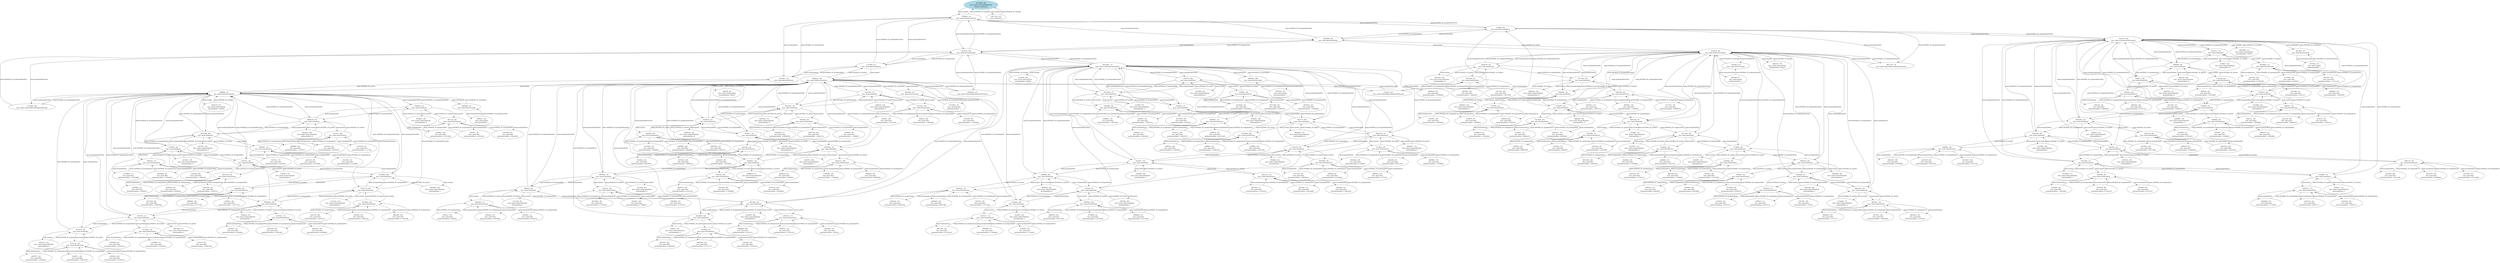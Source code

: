digraph "db709006-d555-4516-bc78-a466481e36d6" {
	"db709006...6d6" [label=<<TABLE BORDER='0' CELLBORDER='0'><TR><TD>db709006...6d6</TD></TR><TR ALIGN='left'><TD>class: emmo.LandscapeRefinement</TD></TR><TR ALIGN='left'><TD>session: CoreSession</TD></TR></TABLE>> color=lightblue style=filled]
	"db709006...6d6" -> "745fe666...1ce" [label="emmo.hasInput"]
	"745fe666...1ce" [label=<<TABLE BORDER='0' CELLBORDER='0'><TR><TD>745fe666...1ce</TD></TR><TR ALIGN='left'><TD>class: emmo.EnergyLandscape</TD></TR></TABLE>>]
	"745fe666...1ce" -> "e7123de6...877" [label="emmo.hasSpatialDirectPart"]
	"e7123de6...877" [label=<<TABLE BORDER='0' CELLBORDER='0'><TR><TD>e7123de6...877</TD></TR><TR ALIGN='left'><TD>class: emmo.ReactionPathway</TD></TR></TABLE>>]
	"e7123de6...877" -> "2ed6410e...b0b" [label="emmo.hasPart"]
	"2ed6410e...b0b" [label=<<TABLE BORDER='0' CELLBORDER='0'><TR><TD>2ed6410e...b0b</TD></TR><TR ALIGN='left'><TD>class: emmo.MolecularGeometry</TD></TR></TABLE>>]
	"2ed6410e...b0b" -> "30dbf3ff...d4c" [label="emmo.hasSign"]
	"30dbf3ff...d4c" [label=<<TABLE BORDER='0' CELLBORDER='0'><TR><TD>30dbf3ff...d4c</TD></TR><TR ALIGN='left'><TD>class: emmo.ChemicalName</TD></TR><TR ALIGN='left'><TD>hasSymbolData: C3H4O3</TD></TR></TABLE>>]
	"30dbf3ff...d4c" -> "2ed6410e...b0b" [label="emmo.INVERSE_OF_hasSign"]
	"2ed6410e...b0b" -> "e9402bb3...dc2" [label="emmo.hasProperty"]
	"e9402bb3...dc2" [label=<<TABLE BORDER='0' CELLBORDER='0'><TR><TD>e9402bb3...dc2</TD></TR><TR ALIGN='left'><TD>class: emmo.ElectricCharge</TD></TR></TABLE>>]
	"e9402bb3...dc2" -> "2ed6410e...b0b" [label="emmo.INVERSE_OF_hasProperty"]
	"e9402bb3...dc2" -> "87a4d4ab...3fc" [label="emmo.hasQuantityValue"]
	"87a4d4ab...3fc" [label=<<TABLE BORDER='0' CELLBORDER='0'><TR><TD>87a4d4ab...3fc</TD></TR><TR ALIGN='left'><TD>class: emmo.Integer</TD></TR><TR ALIGN='left'><TD>hasNumericalData: -1</TD></TR></TABLE>>]
	"87a4d4ab...3fc" -> "e9402bb3...dc2" [label="emmo.INVERSE_OF_hasQuantityValue"]
	"2ed6410e...b0b" -> "e7123de6...877" [label="emmo.INVERSE_OF_hasPart"]
	"2ed6410e...b0b" -> "0290c0b5...e24" [label="emmo.INVERSE_OF_hasSpatialDirectPart"]
	"0290c0b5...e24" [label=<<TABLE BORDER='0' CELLBORDER='0'><TR><TD>0290c0b5...e24</TD></TR><TR ALIGN='left'><TD>class: emmo.ChemicalReactionEquationProduct</TD></TR></TABLE>>]
	"0290c0b5...e24" -> "2ed6410e...b0b" [label="emmo.hasSpatialDirectPart"]
	"0290c0b5...e24" -> "38a507b3...992" [label="emmo.INVERSE_OF_hasSpatialDirectPart"]
	"38a507b3...992" [label=<<TABLE BORDER='0' CELLBORDER='0'><TR><TD>38a507b3...992</TD></TR><TR ALIGN='left'><TD>class: emmo.ReactionPathway</TD></TR></TABLE>>]
	"38a507b3...992" -> "32a1f494...66b" [label="emmo.hasSpatialDirectPart"]
	"32a1f494...66b" [label=<<TABLE BORDER='0' CELLBORDER='0'><TR><TD>32a1f494...66b</TD></TR><TR ALIGN='left'><TD>class: emmo.ChemicalReactionEquationReactant</TD></TR></TABLE>>]
	"32a1f494...66b" -> "a5ff804d...101" [label="emmo.hasSpatialDirectPart"]
	"a5ff804d...101" [label=<<TABLE BORDER='0' CELLBORDER='0'><TR><TD>a5ff804d...101</TD></TR><TR ALIGN='left'><TD>class: emmo.MolecularGeometry</TD></TR></TABLE>>]
	"a5ff804d...101" -> "f82e8279...851" [label="emmo.hasSign"]
	"f82e8279...851" [label=<<TABLE BORDER='0' CELLBORDER='0'><TR><TD>f82e8279...851</TD></TR><TR ALIGN='left'><TD>class: emmo.ChemicalName</TD></TR><TR ALIGN='left'><TD>hasSymbolData: C3H4O3</TD></TR></TABLE>>]
	"f82e8279...851" -> "a5ff804d...101" [label="emmo.INVERSE_OF_hasSign"]
	"a5ff804d...101" -> "59b3ed8b...e2c" [label="emmo.hasProperty"]
	"59b3ed8b...e2c" [label=<<TABLE BORDER='0' CELLBORDER='0'><TR><TD>59b3ed8b...e2c</TD></TR><TR ALIGN='left'><TD>class: emmo.ElectricCharge</TD></TR></TABLE>>]
	"59b3ed8b...e2c" -> "a5ff804d...101" [label="emmo.INVERSE_OF_hasProperty"]
	"59b3ed8b...e2c" -> "40f91427...bdc" [label="emmo.hasQuantityValue"]
	"40f91427...bdc" [label=<<TABLE BORDER='0' CELLBORDER='0'><TR><TD>40f91427...bdc</TD></TR><TR ALIGN='left'><TD>class: emmo.Integer</TD></TR><TR ALIGN='left'><TD>hasNumericalData: -1</TD></TR></TABLE>>]
	"40f91427...bdc" -> "59b3ed8b...e2c" [label="emmo.INVERSE_OF_hasQuantityValue"]
	"a5ff804d...101" -> "aecc0561...31b" [label="emmo.INVERSE_OF_hasPart"]
	"aecc0561...31b" [label=<<TABLE BORDER='0' CELLBORDER='0'><TR><TD>aecc0561...31b</TD></TR><TR ALIGN='left'><TD>class: emmo.ReactionPathway</TD></TR></TABLE>>]
	"aecc0561...31b" -> "a5ff804d...101" [label="emmo.hasPart"]
	"aecc0561...31b" -> "745fe666...1ce" [label="emmo.INVERSE_OF_hasSpatialFirst"]
	"aecc0561...31b" -> "e7123de6...877" [label="emmo.hasSpatialNext"]
	"a5ff804d...101" -> "32a1f494...66b" [label="emmo.INVERSE_OF_hasSpatialDirectPart"]
	"a5ff804d...101" -> "dd75b18c...8fa" [label="emmo.hasSpatialFirst"]
	"dd75b18c...8fa" [label=<<TABLE BORDER='0' CELLBORDER='0'><TR><TD>dd75b18c...8fa</TD></TR><TR ALIGN='left'><TD>class: emmo.AtomEntity</TD></TR></TABLE>>]
	"dd75b18c...8fa" -> "4c7e7233...182" [label="emmo.hasPart"]
	"4c7e7233...182" [label=<<TABLE BORDER='0' CELLBORDER='0'><TR><TD>4c7e7233...182</TD></TR><TR ALIGN='left'><TD>class: emmo.PositionVector</TD></TR></TABLE>>]
	"4c7e7233...182" -> "cdef9372...a1b" [label="emmo.hasSpatialLast"]
	"cdef9372...a1b" [label=<<TABLE BORDER='0' CELLBORDER='0'><TR><TD>cdef9372...a1b</TD></TR><TR ALIGN='left'><TD>class: emmo.Real</TD></TR><TR ALIGN='left'><TD>hasNumericalData: -0.43481901</TD></TR></TABLE>>]
	"cdef9372...a1b" -> "4c7e7233...182" [label="emmo.INVERSE_OF_hasSpatialLast"]
	"4c7e7233...182" -> "dd75b18c...8fa" [label="emmo.INVERSE_OF_hasPart"]
	"4c7e7233...182" -> "fee66411...d4b" [label="emmo.hasSpatialNext"]
	"fee66411...d4b" [label=<<TABLE BORDER='0' CELLBORDER='0'><TR><TD>fee66411...d4b</TD></TR><TR ALIGN='left'><TD>class: emmo.Real</TD></TR><TR ALIGN='left'><TD>hasNumericalData: -0.48178146</TD></TR></TABLE>>]
	"fee66411...d4b" -> "4c7e7233...182" [label="emmo.INVERSE_OF_hasSpatialNext"]
	"4c7e7233...182" -> "2ce00a1b...348" [label="emmo.hasSpatialFirst"]
	"2ce00a1b...348" [label=<<TABLE BORDER='0' CELLBORDER='0'><TR><TD>2ce00a1b...348</TD></TR><TR ALIGN='left'><TD>class: emmo.Real</TD></TR><TR ALIGN='left'><TD>hasNumericalData: 2.81449216</TD></TR></TABLE>>]
	"2ce00a1b...348" -> "4c7e7233...182" [label="emmo.INVERSE_OF_hasSpatialFirst"]
	"dd75b18c...8fa" -> "002637c3...ac4" [label="emmo.hasPart"]
	"002637c3...ac4" [label=<<TABLE BORDER='0' CELLBORDER='0'><TR><TD>002637c3...ac4</TD></TR><TR ALIGN='left'><TD>class: emmo.ChemicalElement</TD></TR><TR ALIGN='left'><TD>hasSymbolData: O</TD></TR></TABLE>>]
	"002637c3...ac4" -> "dd75b18c...8fa" [label="emmo.INVERSE_OF_hasPart"]
	"dd75b18c...8fa" -> "a5ff804d...101" [label="emmo.INVERSE_OF_hasSpatialFirst"]
	"dd75b18c...8fa" -> "652d2f74...afc" [label="emmo.hasSpatialNext"]
	"652d2f74...afc" [label=<<TABLE BORDER='0' CELLBORDER='0'><TR><TD>652d2f74...afc</TD></TR><TR ALIGN='left'><TD>class: emmo.AtomEntity</TD></TR></TABLE>>]
	"652d2f74...afc" -> "7073c902...2b3" [label="emmo.hasPart"]
	"7073c902...2b3" [label=<<TABLE BORDER='0' CELLBORDER='0'><TR><TD>7073c902...2b3</TD></TR><TR ALIGN='left'><TD>class: emmo.PositionVector</TD></TR></TABLE>>]
	"7073c902...2b3" -> "1e24d890...322" [label="emmo.hasSpatialLast"]
	"1e24d890...322" [label=<<TABLE BORDER='0' CELLBORDER='0'><TR><TD>1e24d890...322</TD></TR><TR ALIGN='left'><TD>class: emmo.Real</TD></TR><TR ALIGN='left'><TD>hasNumericalData: -0.05445432</TD></TR></TABLE>>]
	"1e24d890...322" -> "7073c902...2b3" [label="emmo.INVERSE_OF_hasSpatialLast"]
	"7073c902...2b3" -> "652d2f74...afc" [label="emmo.INVERSE_OF_hasPart"]
	"7073c902...2b3" -> "72ec551f...b97" [label="emmo.hasSpatialNext"]
	"72ec551f...b97" [label=<<TABLE BORDER='0' CELLBORDER='0'><TR><TD>72ec551f...b97</TD></TR><TR ALIGN='left'><TD>class: emmo.Real</TD></TR><TR ALIGN='left'><TD>hasNumericalData: -0.45923368</TD></TR></TABLE>>]
	"72ec551f...b97" -> "7073c902...2b3" [label="emmo.INVERSE_OF_hasSpatialNext"]
	"7073c902...2b3" -> "418928bb...fe9" [label="emmo.hasSpatialFirst"]
	"418928bb...fe9" [label=<<TABLE BORDER='0' CELLBORDER='0'><TR><TD>418928bb...fe9</TD></TR><TR ALIGN='left'><TD>class: emmo.Real</TD></TR><TR ALIGN='left'><TD>hasNumericalData: 1.65355514</TD></TR></TABLE>>]
	"418928bb...fe9" -> "7073c902...2b3" [label="emmo.INVERSE_OF_hasSpatialFirst"]
	"652d2f74...afc" -> "e08754d4...b17" [label="emmo.hasPart"]
	"e08754d4...b17" [label=<<TABLE BORDER='0' CELLBORDER='0'><TR><TD>e08754d4...b17</TD></TR><TR ALIGN='left'><TD>class: emmo.ChemicalElement</TD></TR><TR ALIGN='left'><TD>hasSymbolData: C</TD></TR></TABLE>>]
	"e08754d4...b17" -> "652d2f74...afc" [label="emmo.INVERSE_OF_hasPart"]
	"652d2f74...afc" -> "98618804...328" [label="emmo.hasSpatialNext"]
	"98618804...328" [label=<<TABLE BORDER='0' CELLBORDER='0'><TR><TD>98618804...328</TD></TR><TR ALIGN='left'><TD>class: emmo.AtomEntity</TD></TR></TABLE>>]
	"98618804...328" -> "121934e5...25c" [label="emmo.hasPart"]
	"121934e5...25c" [label=<<TABLE BORDER='0' CELLBORDER='0'><TR><TD>121934e5...25c</TD></TR><TR ALIGN='left'><TD>class: emmo.PositionVector</TD></TR></TABLE>>]
	"121934e5...25c" -> "6a825c69...6e0" [label="emmo.hasSpatialLast"]
	"6a825c69...6e0" [label=<<TABLE BORDER='0' CELLBORDER='0'><TR><TD>6a825c69...6e0</TD></TR><TR ALIGN='left'><TD>class: emmo.Real</TD></TR><TR ALIGN='left'><TD>hasNumericalData: -0.70633405</TD></TR></TABLE>>]
	"6a825c69...6e0" -> "121934e5...25c" [label="emmo.INVERSE_OF_hasSpatialLast"]
	"121934e5...25c" -> "98618804...328" [label="emmo.INVERSE_OF_hasPart"]
	"121934e5...25c" -> "e1ad5d24...2ca" [label="emmo.hasSpatialNext"]
	"e1ad5d24...2ca" [label=<<TABLE BORDER='0' CELLBORDER='0'><TR><TD>e1ad5d24...2ca</TD></TR><TR ALIGN='left'><TD>class: emmo.Real</TD></TR><TR ALIGN='left'><TD>hasNumericalData: 0.55992861</TD></TR></TABLE>>]
	"e1ad5d24...2ca" -> "121934e5...25c" [label="emmo.INVERSE_OF_hasSpatialNext"]
	"121934e5...25c" -> "b00ec10a...85d" [label="emmo.hasSpatialFirst"]
	"b00ec10a...85d" [label=<<TABLE BORDER='0' CELLBORDER='0'><TR><TD>b00ec10a...85d</TD></TR><TR ALIGN='left'><TD>class: emmo.Real</TD></TR><TR ALIGN='left'><TD>hasNumericalData: 0.83604602</TD></TR></TABLE>>]
	"b00ec10a...85d" -> "121934e5...25c" [label="emmo.INVERSE_OF_hasSpatialFirst"]
	"98618804...328" -> "3e66a3aa...625" [label="emmo.hasPart"]
	"3e66a3aa...625" [label=<<TABLE BORDER='0' CELLBORDER='0'><TR><TD>3e66a3aa...625</TD></TR><TR ALIGN='left'><TD>class: emmo.ChemicalElement</TD></TR><TR ALIGN='left'><TD>hasSymbolData: O</TD></TR></TABLE>>]
	"3e66a3aa...625" -> "98618804...328" [label="emmo.INVERSE_OF_hasPart"]
	"98618804...328" -> "0251d71d...c08" [label="emmo.hasSpatialNext"]
	"0251d71d...c08" [label=<<TABLE BORDER='0' CELLBORDER='0'><TR><TD>0251d71d...c08</TD></TR><TR ALIGN='left'><TD>class: emmo.AtomEntity</TD></TR></TABLE>>]
	"0251d71d...c08" -> "65826919...46f" [label="emmo.hasPart"]
	"65826919...46f" [label=<<TABLE BORDER='0' CELLBORDER='0'><TR><TD>65826919...46f</TD></TR><TR ALIGN='left'><TD>class: emmo.PositionVector</TD></TR></TABLE>>]
	"65826919...46f" -> "a88ae3b9...d50" [label="emmo.hasSpatialLast"]
	"a88ae3b9...d50" [label=<<TABLE BORDER='0' CELLBORDER='0'><TR><TD>a88ae3b9...d50</TD></TR><TR ALIGN='left'><TD>class: emmo.Real</TD></TR><TR ALIGN='left'><TD>hasNumericalData: -0.17002306</TD></TR></TABLE>>]
	"a88ae3b9...d50" -> "65826919...46f" [label="emmo.INVERSE_OF_hasSpatialLast"]
	"65826919...46f" -> "0251d71d...c08" [label="emmo.INVERSE_OF_hasPart"]
	"65826919...46f" -> "e34f10dc...b24" [label="emmo.hasSpatialNext"]
	"e34f10dc...b24" [label=<<TABLE BORDER='0' CELLBORDER='0'><TR><TD>e34f10dc...b24</TD></TR><TR ALIGN='left'><TD>class: emmo.Real</TD></TR><TR ALIGN='left'><TD>hasNumericalData: 0.70681234</TD></TR></TABLE>>]
	"e34f10dc...b24" -> "65826919...46f" [label="emmo.INVERSE_OF_hasSpatialNext"]
	"65826919...46f" -> "3ac3d70e...d86" [label="emmo.hasSpatialFirst"]
	"3ac3d70e...d86" [label=<<TABLE BORDER='0' CELLBORDER='0'><TR><TD>3ac3d70e...d86</TD></TR><TR ALIGN='left'><TD>class: emmo.Real</TD></TR><TR ALIGN='left'><TD>hasNumericalData: -0.46163711</TD></TR></TABLE>>]
	"3ac3d70e...d86" -> "65826919...46f" [label="emmo.INVERSE_OF_hasSpatialFirst"]
	"0251d71d...c08" -> "1275a251...b10" [label="emmo.hasPart"]
	"1275a251...b10" [label=<<TABLE BORDER='0' CELLBORDER='0'><TR><TD>1275a251...b10</TD></TR><TR ALIGN='left'><TD>class: emmo.ChemicalElement</TD></TR><TR ALIGN='left'><TD>hasSymbolData: C</TD></TR></TABLE>>]
	"1275a251...b10" -> "0251d71d...c08" [label="emmo.INVERSE_OF_hasPart"]
	"0251d71d...c08" -> "ee19468c...88d" [label="emmo.hasSpatialNext"]
	"ee19468c...88d" [label=<<TABLE BORDER='0' CELLBORDER='0'><TR><TD>ee19468c...88d</TD></TR><TR ALIGN='left'><TD>class: emmo.AtomEntity</TD></TR></TABLE>>]
	"ee19468c...88d" -> "e6d4636d...4b5" [label="emmo.hasPart"]
	"e6d4636d...4b5" [label=<<TABLE BORDER='0' CELLBORDER='0'><TR><TD>e6d4636d...4b5</TD></TR><TR ALIGN='left'><TD>class: emmo.PositionVector</TD></TR></TABLE>>]
	"e6d4636d...4b5" -> "90ffa08d...d4b" [label="emmo.hasSpatialLast"]
	"90ffa08d...d4b" [label=<<TABLE BORDER='0' CELLBORDER='0'><TR><TD>90ffa08d...d4b</TD></TR><TR ALIGN='left'><TD>class: emmo.Real</TD></TR><TR ALIGN='left'><TD>hasNumericalData: 0.11571348</TD></TR></TABLE>>]
	"90ffa08d...d4b" -> "e6d4636d...4b5" [label="emmo.INVERSE_OF_hasSpatialLast"]
	"e6d4636d...4b5" -> "ee19468c...88d" [label="emmo.INVERSE_OF_hasPart"]
	"e6d4636d...4b5" -> "8ca31628...d3b" [label="emmo.hasSpatialNext"]
	"8ca31628...d3b" [label=<<TABLE BORDER='0' CELLBORDER='0'><TR><TD>8ca31628...d3b</TD></TR><TR ALIGN='left'><TD>class: emmo.Real</TD></TR><TR ALIGN='left'><TD>hasNumericalData: -0.58924868</TD></TR></TABLE>>]
	"8ca31628...d3b" -> "e6d4636d...4b5" [label="emmo.INVERSE_OF_hasSpatialNext"]
	"e6d4636d...4b5" -> "a5b4fd7c...3de" [label="emmo.hasSpatialFirst"]
	"a5b4fd7c...3de" [label=<<TABLE BORDER='0' CELLBORDER='0'><TR><TD>a5b4fd7c...3de</TD></TR><TR ALIGN='left'><TD>class: emmo.Real</TD></TR><TR ALIGN='left'><TD>hasNumericalData: -1.13412128</TD></TR></TABLE>>]
	"a5b4fd7c...3de" -> "e6d4636d...4b5" [label="emmo.INVERSE_OF_hasSpatialFirst"]
	"ee19468c...88d" -> "d819b2f5...58e" [label="emmo.hasPart"]
	"d819b2f5...58e" [label=<<TABLE BORDER='0' CELLBORDER='0'><TR><TD>d819b2f5...58e</TD></TR><TR ALIGN='left'><TD>class: emmo.ChemicalElement</TD></TR><TR ALIGN='left'><TD>hasSymbolData: C</TD></TR></TABLE>>]
	"d819b2f5...58e" -> "ee19468c...88d" [label="emmo.INVERSE_OF_hasPart"]
	"ee19468c...88d" -> "f278cee1...1dd" [label="emmo.hasSpatialNext"]
	"f278cee1...1dd" [label=<<TABLE BORDER='0' CELLBORDER='0'><TR><TD>f278cee1...1dd</TD></TR><TR ALIGN='left'><TD>class: emmo.AtomEntity</TD></TR></TABLE>>]
	"f278cee1...1dd" -> "e007552e...2ab" [label="emmo.hasPart"]
	"e007552e...2ab" [label=<<TABLE BORDER='0' CELLBORDER='0'><TR><TD>e007552e...2ab</TD></TR><TR ALIGN='left'><TD>class: emmo.PositionVector</TD></TR></TABLE>>]
	"e007552e...2ab" -> "fb180563...d1e" [label="emmo.hasSpatialLast"]
	"fb180563...d1e" [label=<<TABLE BORDER='0' CELLBORDER='0'><TR><TD>fb180563...d1e</TD></TR><TR ALIGN='left'><TD>class: emmo.Real</TD></TR><TR ALIGN='left'><TD>hasNumericalData: 0.78456503</TD></TR></TABLE>>]
	"fb180563...d1e" -> "e007552e...2ab" [label="emmo.INVERSE_OF_hasSpatialLast"]
	"e007552e...2ab" -> "f278cee1...1dd" [label="emmo.INVERSE_OF_hasPart"]
	"e007552e...2ab" -> "305d7edb...c04" [label="emmo.hasSpatialNext"]
	"305d7edb...c04" [label=<<TABLE BORDER='0' CELLBORDER='0'><TR><TD>305d7edb...c04</TD></TR><TR ALIGN='left'><TD>class: emmo.Real</TD></TR><TR ALIGN='left'><TD>hasNumericalData: -1.14873231</TD></TR></TABLE>>]
	"305d7edb...c04" -> "e007552e...2ab" [label="emmo.INVERSE_OF_hasSpatialNext"]
	"e007552e...2ab" -> "03b5fb6a...31f" [label="emmo.hasSpatialFirst"]
	"03b5fb6a...31f" [label=<<TABLE BORDER='0' CELLBORDER='0'><TR><TD>03b5fb6a...31f</TD></TR><TR ALIGN='left'><TD>class: emmo.Real</TD></TR><TR ALIGN='left'><TD>hasNumericalData: 1.05586375</TD></TR></TABLE>>]
	"03b5fb6a...31f" -> "e007552e...2ab" [label="emmo.INVERSE_OF_hasSpatialFirst"]
	"f278cee1...1dd" -> "078ac6c2...f52" [label="emmo.hasPart"]
	"078ac6c2...f52" [label=<<TABLE BORDER='0' CELLBORDER='0'><TR><TD>078ac6c2...f52</TD></TR><TR ALIGN='left'><TD>class: emmo.ChemicalElement</TD></TR><TR ALIGN='left'><TD>hasSymbolData: O</TD></TR></TABLE>>]
	"078ac6c2...f52" -> "f278cee1...1dd" [label="emmo.INVERSE_OF_hasPart"]
	"f278cee1...1dd" -> "37076f81...aee" [label="emmo.hasSpatialNext"]
	"37076f81...aee" [label=<<TABLE BORDER='0' CELLBORDER='0'><TR><TD>37076f81...aee</TD></TR><TR ALIGN='left'><TD>class: emmo.AtomEntity</TD></TR></TABLE>>]
	"37076f81...aee" -> "cf93e5e4...1e3" [label="emmo.hasPart"]
	"cf93e5e4...1e3" [label=<<TABLE BORDER='0' CELLBORDER='0'><TR><TD>cf93e5e4...1e3</TD></TR><TR ALIGN='left'><TD>class: emmo.PositionVector</TD></TR></TABLE>>]
	"cf93e5e4...1e3" -> "9843866a...545" [label="emmo.hasSpatialLast"]
	"9843866a...545" [label=<<TABLE BORDER='0' CELLBORDER='0'><TR><TD>9843866a...545</TD></TR><TR ALIGN='left'><TD>class: emmo.Real</TD></TR><TR ALIGN='left'><TD>hasNumericalData: -0.92245672</TD></TR></TABLE>>]
	"9843866a...545" -> "cf93e5e4...1e3" [label="emmo.INVERSE_OF_hasSpatialLast"]
	"cf93e5e4...1e3" -> "37076f81...aee" [label="emmo.INVERSE_OF_hasPart"]
	"cf93e5e4...1e3" -> "c319cdca...b84" [label="emmo.hasSpatialNext"]
	"c319cdca...b84" [label=<<TABLE BORDER='0' CELLBORDER='0'><TR><TD>c319cdca...b84</TD></TR><TR ALIGN='left'><TD>class: emmo.Real</TD></TR><TR ALIGN='left'><TD>hasNumericalData: 1.28691923</TD></TR></TABLE>>]
	"c319cdca...b84" -> "cf93e5e4...1e3" [label="emmo.INVERSE_OF_hasSpatialNext"]
	"cf93e5e4...1e3" -> "357d495d...77a" [label="emmo.hasSpatialFirst"]
	"357d495d...77a" [label=<<TABLE BORDER='0' CELLBORDER='0'><TR><TD>357d495d...77a</TD></TR><TR ALIGN='left'><TD>class: emmo.Real</TD></TR><TR ALIGN='left'><TD>hasNumericalData: -1.03318698</TD></TR></TABLE>>]
	"357d495d...77a" -> "cf93e5e4...1e3" [label="emmo.INVERSE_OF_hasSpatialFirst"]
	"37076f81...aee" -> "eb7b0e11...9f2" [label="emmo.hasPart"]
	"eb7b0e11...9f2" [label=<<TABLE BORDER='0' CELLBORDER='0'><TR><TD>eb7b0e11...9f2</TD></TR><TR ALIGN='left'><TD>class: emmo.ChemicalElement</TD></TR><TR ALIGN='left'><TD>hasSymbolData: H</TD></TR></TABLE>>]
	"eb7b0e11...9f2" -> "37076f81...aee" [label="emmo.INVERSE_OF_hasPart"]
	"37076f81...aee" -> "40532e89...985" [label="emmo.hasSpatialNext"]
	"40532e89...985" [label=<<TABLE BORDER='0' CELLBORDER='0'><TR><TD>40532e89...985</TD></TR><TR ALIGN='left'><TD>class: emmo.AtomEntity</TD></TR></TABLE>>]
	"40532e89...985" -> "72890d97...1cd" [label="emmo.hasPart"]
	"72890d97...1cd" [label=<<TABLE BORDER='0' CELLBORDER='0'><TR><TD>72890d97...1cd</TD></TR><TR ALIGN='left'><TD>class: emmo.PositionVector</TD></TR></TABLE>>]
	"72890d97...1cd" -> "613a7961...05e" [label="emmo.hasSpatialLast"]
	"613a7961...05e" [label=<<TABLE BORDER='0' CELLBORDER='0'><TR><TD>613a7961...05e</TD></TR><TR ALIGN='left'><TD>class: emmo.Real</TD></TR><TR ALIGN='left'><TD>hasNumericalData: 0.75154839</TD></TR></TABLE>>]
	"613a7961...05e" -> "72890d97...1cd" [label="emmo.INVERSE_OF_hasSpatialLast"]
	"72890d97...1cd" -> "40532e89...985" [label="emmo.INVERSE_OF_hasPart"]
	"72890d97...1cd" -> "2ad472ed...f90" [label="emmo.hasSpatialNext"]
	"2ad472ed...f90" [label=<<TABLE BORDER='0' CELLBORDER='0'><TR><TD>2ad472ed...f90</TD></TR><TR ALIGN='left'><TD>class: emmo.Real</TD></TR><TR ALIGN='left'><TD>hasNumericalData: 1.31954005</TD></TR></TABLE>>]
	"2ad472ed...f90" -> "72890d97...1cd" [label="emmo.INVERSE_OF_hasSpatialNext"]
	"72890d97...1cd" -> "15d747ec...745" [label="emmo.hasSpatialFirst"]
	"15d747ec...745" [label=<<TABLE BORDER='0' CELLBORDER='0'><TR><TD>15d747ec...745</TD></TR><TR ALIGN='left'><TD>class: emmo.Real</TD></TR><TR ALIGN='left'><TD>hasNumericalData: -0.4298219</TD></TR></TABLE>>]
	"15d747ec...745" -> "72890d97...1cd" [label="emmo.INVERSE_OF_hasSpatialFirst"]
	"40532e89...985" -> "fee3742c...bdf" [label="emmo.hasPart"]
	"fee3742c...bdf" [label=<<TABLE BORDER='0' CELLBORDER='0'><TR><TD>fee3742c...bdf</TD></TR><TR ALIGN='left'><TD>class: emmo.ChemicalElement</TD></TR><TR ALIGN='left'><TD>hasSymbolData: H</TD></TR></TABLE>>]
	"fee3742c...bdf" -> "40532e89...985" [label="emmo.INVERSE_OF_hasPart"]
	"40532e89...985" -> "dd9d42f0...d2e" [label="emmo.hasSpatialNext"]
	"dd9d42f0...d2e" [label=<<TABLE BORDER='0' CELLBORDER='0'><TR><TD>dd9d42f0...d2e</TD></TR><TR ALIGN='left'><TD>class: emmo.AtomEntity</TD></TR></TABLE>>]
	"dd9d42f0...d2e" -> "c9c25c52...954" [label="emmo.hasPart"]
	"c9c25c52...954" [label=<<TABLE BORDER='0' CELLBORDER='0'><TR><TD>c9c25c52...954</TD></TR><TR ALIGN='left'><TD>class: emmo.PositionVector</TD></TR></TABLE>>]
	"c9c25c52...954" -> "147f55a2...50e" [label="emmo.hasSpatialLast"]
	"147f55a2...50e" [label=<<TABLE BORDER='0' CELLBORDER='0'><TR><TD>147f55a2...50e</TD></TR><TR ALIGN='left'><TD>class: emmo.Real</TD></TR><TR ALIGN='left'><TD>hasNumericalData: -0.61916787</TD></TR></TABLE>>]
	"147f55a2...50e" -> "c9c25c52...954" [label="emmo.INVERSE_OF_hasSpatialLast"]
	"c9c25c52...954" -> "dd9d42f0...d2e" [label="emmo.INVERSE_OF_hasPart"]
	"c9c25c52...954" -> "d2f6d840...c0b" [label="emmo.hasSpatialNext"]
	"d2f6d840...c0b" [label=<<TABLE BORDER='0' CELLBORDER='0'><TR><TD>d2f6d840...c0b</TD></TR><TR ALIGN='left'><TD>class: emmo.Real</TD></TR><TR ALIGN='left'><TD>hasNumericalData: -1.37670571</TD></TR></TABLE>>]
	"d2f6d840...c0b" -> "c9c25c52...954" [label="emmo.INVERSE_OF_hasSpatialNext"]
	"c9c25c52...954" -> "6c70a149...fe1" [label="emmo.hasSpatialFirst"]
	"6c70a149...fe1" [label=<<TABLE BORDER='0' CELLBORDER='0'><TR><TD>6c70a149...fe1</TD></TR><TR ALIGN='left'><TD>class: emmo.Real</TD></TR><TR ALIGN='left'><TD>hasNumericalData: -1.127784</TD></TR></TABLE>>]
	"6c70a149...fe1" -> "c9c25c52...954" [label="emmo.INVERSE_OF_hasSpatialFirst"]
	"dd9d42f0...d2e" -> "50a2ad18...894" [label="emmo.hasPart"]
	"50a2ad18...894" [label=<<TABLE BORDER='0' CELLBORDER='0'><TR><TD>50a2ad18...894</TD></TR><TR ALIGN='left'><TD>class: emmo.ChemicalElement</TD></TR><TR ALIGN='left'><TD>hasSymbolData: H</TD></TR></TABLE>>]
	"50a2ad18...894" -> "dd9d42f0...d2e" [label="emmo.INVERSE_OF_hasPart"]
	"dd9d42f0...d2e" -> "3566cf5e...cd2" [label="emmo.hasSpatialNext"]
	"3566cf5e...cd2" [label=<<TABLE BORDER='0' CELLBORDER='0'><TR><TD>3566cf5e...cd2</TD></TR><TR ALIGN='left'><TD>class: emmo.AtomEntity</TD></TR></TABLE>>]
	"3566cf5e...cd2" -> "ef01c7ca...8ee" [label="emmo.hasPart"]
	"ef01c7ca...8ee" [label=<<TABLE BORDER='0' CELLBORDER='0'><TR><TD>ef01c7ca...8ee</TD></TR><TR ALIGN='left'><TD>class: emmo.PositionVector</TD></TR></TABLE>>]
	"ef01c7ca...8ee" -> "a362fccc...7f9" [label="emmo.hasSpatialLast"]
	"a362fccc...7f9" [label=<<TABLE BORDER='0' CELLBORDER='0'><TR><TD>a362fccc...7f9</TD></TR><TR ALIGN='left'><TD>class: emmo.Real</TD></TR><TR ALIGN='left'><TD>hasNumericalData: 1.05155824</TD></TR></TABLE>>]
	"a362fccc...7f9" -> "ef01c7ca...8ee" [label="emmo.INVERSE_OF_hasSpatialLast"]
	"ef01c7ca...8ee" -> "3566cf5e...cd2" [label="emmo.INVERSE_OF_hasPart"]
	"ef01c7ca...8ee" -> "2cda80e7...e49" [label="emmo.hasSpatialNext"]
	"2cda80e7...e49" [label=<<TABLE BORDER='0' CELLBORDER='0'><TR><TD>2cda80e7...e49</TD></TR><TR ALIGN='left'><TD>class: emmo.Real</TD></TR><TR ALIGN='left'><TD>hasNumericalData: -0.75225288</TD></TR></TABLE>>]
	"2cda80e7...e49" -> "ef01c7ca...8ee" [label="emmo.INVERSE_OF_hasSpatialNext"]
	"ef01c7ca...8ee" -> "1eea7863...be5" [label="emmo.hasSpatialFirst"]
	"1eea7863...be5" [label=<<TABLE BORDER='0' CELLBORDER='0'><TR><TD>1eea7863...be5</TD></TR><TR ALIGN='left'><TD>class: emmo.Real</TD></TR><TR ALIGN='left'><TD>hasNumericalData: -1.64144053</TD></TR></TABLE>>]
	"1eea7863...be5" -> "ef01c7ca...8ee" [label="emmo.INVERSE_OF_hasSpatialFirst"]
	"3566cf5e...cd2" -> "f95b8ee2...d0f" [label="emmo.hasPart"]
	"f95b8ee2...d0f" [label=<<TABLE BORDER='0' CELLBORDER='0'><TR><TD>f95b8ee2...d0f</TD></TR><TR ALIGN='left'><TD>class: emmo.ChemicalElement</TD></TR><TR ALIGN='left'><TD>hasSymbolData: H</TD></TR></TABLE>>]
	"f95b8ee2...d0f" -> "3566cf5e...cd2" [label="emmo.INVERSE_OF_hasPart"]
	"3566cf5e...cd2" -> "dd9d42f0...d2e" [label="emmo.INVERSE_OF_hasSpatialNext"]
	"3566cf5e...cd2" -> "a5ff804d...101" [label="emmo.INVERSE_OF_hasSpatialDirectPart"]
	"dd9d42f0...d2e" -> "40532e89...985" [label="emmo.INVERSE_OF_hasSpatialNext"]
	"dd9d42f0...d2e" -> "a5ff804d...101" [label="emmo.INVERSE_OF_hasSpatialDirectPart"]
	"40532e89...985" -> "37076f81...aee" [label="emmo.INVERSE_OF_hasSpatialNext"]
	"40532e89...985" -> "a5ff804d...101" [label="emmo.INVERSE_OF_hasSpatialDirectPart"]
	"37076f81...aee" -> "f278cee1...1dd" [label="emmo.INVERSE_OF_hasSpatialNext"]
	"37076f81...aee" -> "a5ff804d...101" [label="emmo.INVERSE_OF_hasSpatialDirectPart"]
	"f278cee1...1dd" -> "ee19468c...88d" [label="emmo.INVERSE_OF_hasSpatialNext"]
	"f278cee1...1dd" -> "a5ff804d...101" [label="emmo.INVERSE_OF_hasSpatialDirectPart"]
	"ee19468c...88d" -> "0251d71d...c08" [label="emmo.INVERSE_OF_hasSpatialNext"]
	"ee19468c...88d" -> "a5ff804d...101" [label="emmo.INVERSE_OF_hasSpatialDirectPart"]
	"0251d71d...c08" -> "98618804...328" [label="emmo.INVERSE_OF_hasSpatialNext"]
	"0251d71d...c08" -> "a5ff804d...101" [label="emmo.INVERSE_OF_hasSpatialDirectPart"]
	"98618804...328" -> "652d2f74...afc" [label="emmo.INVERSE_OF_hasSpatialNext"]
	"98618804...328" -> "a5ff804d...101" [label="emmo.INVERSE_OF_hasSpatialDirectPart"]
	"652d2f74...afc" -> "dd75b18c...8fa" [label="emmo.INVERSE_OF_hasSpatialNext"]
	"652d2f74...afc" -> "a5ff804d...101" [label="emmo.INVERSE_OF_hasSpatialDirectPart"]
	"a5ff804d...101" -> "652d2f74...afc" [label="emmo.hasSpatialDirectPart"]
	"a5ff804d...101" -> "98618804...328" [label="emmo.hasSpatialDirectPart"]
	"a5ff804d...101" -> "0251d71d...c08" [label="emmo.hasSpatialDirectPart"]
	"a5ff804d...101" -> "ee19468c...88d" [label="emmo.hasSpatialDirectPart"]
	"a5ff804d...101" -> "f278cee1...1dd" [label="emmo.hasSpatialDirectPart"]
	"a5ff804d...101" -> "37076f81...aee" [label="emmo.hasSpatialDirectPart"]
	"a5ff804d...101" -> "40532e89...985" [label="emmo.hasSpatialDirectPart"]
	"a5ff804d...101" -> "dd9d42f0...d2e" [label="emmo.hasSpatialDirectPart"]
	"a5ff804d...101" -> "3566cf5e...cd2" [label="emmo.hasSpatialDirectPart"]
	"32a1f494...66b" -> "38a507b3...992" [label="emmo.INVERSE_OF_hasSpatialDirectPart"]
	"38a507b3...992" -> "0290c0b5...e24" [label="emmo.hasSpatialDirectPart"]
	"38a507b3...992" -> "b452da85...71c" [label="emmo.hasSpatialDirectPart"]
	"b452da85...71c" [label=<<TABLE BORDER='0' CELLBORDER='0'><TR><TD>b452da85...71c</TD></TR><TR ALIGN='left'><TD>class: emmo.TransitionStateGeometry</TD></TR></TABLE>>]
	"b452da85...71c" -> "975bbc6f...48b" [label="emmo.hasSign"]
	"975bbc6f...48b" [label=<<TABLE BORDER='0' CELLBORDER='0'><TR><TD>975bbc6f...48b</TD></TR><TR ALIGN='left'><TD>class: emmo.ChemicalName</TD></TR><TR ALIGN='left'><TD>hasSymbolData: C3H4O3</TD></TR></TABLE>>]
	"975bbc6f...48b" -> "b452da85...71c" [label="emmo.INVERSE_OF_hasSign"]
	"b452da85...71c" -> "d9830dcc...986" [label="emmo.hasProperty"]
	"d9830dcc...986" [label=<<TABLE BORDER='0' CELLBORDER='0'><TR><TD>d9830dcc...986</TD></TR><TR ALIGN='left'><TD>class: emmo.ElectricCharge</TD></TR></TABLE>>]
	"d9830dcc...986" -> "b452da85...71c" [label="emmo.INVERSE_OF_hasProperty"]
	"d9830dcc...986" -> "b820f5ab...2f1" [label="emmo.hasQuantityValue"]
	"b820f5ab...2f1" [label=<<TABLE BORDER='0' CELLBORDER='0'><TR><TD>b820f5ab...2f1</TD></TR><TR ALIGN='left'><TD>class: emmo.Integer</TD></TR><TR ALIGN='left'><TD>hasNumericalData: -1</TD></TR></TABLE>>]
	"b820f5ab...2f1" -> "d9830dcc...986" [label="emmo.INVERSE_OF_hasQuantityValue"]
	"b452da85...71c" -> "38a507b3...992" [label="emmo.INVERSE_OF_hasSpatialDirectPart"]
	"b452da85...71c" -> "07be48ab...040" [label="emmo.hasSpatialFirst"]
	"07be48ab...040" [label=<<TABLE BORDER='0' CELLBORDER='0'><TR><TD>07be48ab...040</TD></TR><TR ALIGN='left'><TD>class: emmo.AtomEntity</TD></TR></TABLE>>]
	"07be48ab...040" -> "161d3125...72a" [label="emmo.hasPart"]
	"161d3125...72a" [label=<<TABLE BORDER='0' CELLBORDER='0'><TR><TD>161d3125...72a</TD></TR><TR ALIGN='left'><TD>class: emmo.PositionVector</TD></TR></TABLE>>]
	"161d3125...72a" -> "84917494...c4d" [label="emmo.hasSpatialLast"]
	"84917494...c4d" [label=<<TABLE BORDER='0' CELLBORDER='0'><TR><TD>84917494...c4d</TD></TR><TR ALIGN='left'><TD>class: emmo.Real</TD></TR><TR ALIGN='left'><TD>hasNumericalData: -0.91740351</TD></TR></TABLE>>]
	"84917494...c4d" -> "161d3125...72a" [label="emmo.INVERSE_OF_hasSpatialLast"]
	"161d3125...72a" -> "07be48ab...040" [label="emmo.INVERSE_OF_hasPart"]
	"161d3125...72a" -> "c4bd09be...3f1" [label="emmo.hasSpatialNext"]
	"c4bd09be...3f1" [label=<<TABLE BORDER='0' CELLBORDER='0'><TR><TD>c4bd09be...3f1</TD></TR><TR ALIGN='left'><TD>class: emmo.Real</TD></TR><TR ALIGN='left'><TD>hasNumericalData: -0.73858464</TD></TR></TABLE>>]
	"c4bd09be...3f1" -> "161d3125...72a" [label="emmo.INVERSE_OF_hasSpatialNext"]
	"161d3125...72a" -> "4a764264...1b4" [label="emmo.hasSpatialFirst"]
	"4a764264...1b4" [label=<<TABLE BORDER='0' CELLBORDER='0'><TR><TD>4a764264...1b4</TD></TR><TR ALIGN='left'><TD>class: emmo.Real</TD></TR><TR ALIGN='left'><TD>hasNumericalData: 2.37784007</TD></TR></TABLE>>]
	"4a764264...1b4" -> "161d3125...72a" [label="emmo.INVERSE_OF_hasSpatialFirst"]
	"07be48ab...040" -> "6f2dcf3a...84e" [label="emmo.hasPart"]
	"6f2dcf3a...84e" [label=<<TABLE BORDER='0' CELLBORDER='0'><TR><TD>6f2dcf3a...84e</TD></TR><TR ALIGN='left'><TD>class: emmo.ChemicalElement</TD></TR><TR ALIGN='left'><TD>hasSymbolData: O</TD></TR></TABLE>>]
	"6f2dcf3a...84e" -> "07be48ab...040" [label="emmo.INVERSE_OF_hasPart"]
	"07be48ab...040" -> "b452da85...71c" [label="emmo.INVERSE_OF_hasSpatialFirst"]
	"07be48ab...040" -> "c2c05cfb...5f2" [label="emmo.hasSpatialNext"]
	"c2c05cfb...5f2" [label=<<TABLE BORDER='0' CELLBORDER='0'><TR><TD>c2c05cfb...5f2</TD></TR><TR ALIGN='left'><TD>class: emmo.AtomEntity</TD></TR></TABLE>>]
	"c2c05cfb...5f2" -> "94020ec0...834" [label="emmo.hasPart"]
	"94020ec0...834" [label=<<TABLE BORDER='0' CELLBORDER='0'><TR><TD>94020ec0...834</TD></TR><TR ALIGN='left'><TD>class: emmo.PositionVector</TD></TR></TABLE>>]
	"94020ec0...834" -> "449b9562...bc9" [label="emmo.hasSpatialLast"]
	"449b9562...bc9" [label=<<TABLE BORDER='0' CELLBORDER='0'><TR><TD>449b9562...bc9</TD></TR><TR ALIGN='left'><TD>class: emmo.Real</TD></TR><TR ALIGN='left'><TD>hasNumericalData: 0.03311954</TD></TR></TABLE>>]
	"449b9562...bc9" -> "94020ec0...834" [label="emmo.INVERSE_OF_hasSpatialLast"]
	"94020ec0...834" -> "c2c05cfb...5f2" [label="emmo.INVERSE_OF_hasPart"]
	"94020ec0...834" -> "0276b063...ecc" [label="emmo.hasSpatialNext"]
	"0276b063...ecc" [label=<<TABLE BORDER='0' CELLBORDER='0'><TR><TD>0276b063...ecc</TD></TR><TR ALIGN='left'><TD>class: emmo.Real</TD></TR><TR ALIGN='left'><TD>hasNumericalData: -0.39116246</TD></TR></TABLE>>]
	"0276b063...ecc" -> "94020ec0...834" [label="emmo.INVERSE_OF_hasSpatialNext"]
	"94020ec0...834" -> "9894ebb6...e1e" [label="emmo.hasSpatialFirst"]
	"9894ebb6...e1e" [label=<<TABLE BORDER='0' CELLBORDER='0'><TR><TD>9894ebb6...e1e</TD></TR><TR ALIGN='left'><TD>class: emmo.Real</TD></TR><TR ALIGN='left'><TD>hasNumericalData: 1.61578359</TD></TR></TABLE>>]
	"9894ebb6...e1e" -> "94020ec0...834" [label="emmo.INVERSE_OF_hasSpatialFirst"]
	"c2c05cfb...5f2" -> "05fb304a...602" [label="emmo.hasPart"]
	"05fb304a...602" [label=<<TABLE BORDER='0' CELLBORDER='0'><TR><TD>05fb304a...602</TD></TR><TR ALIGN='left'><TD>class: emmo.ChemicalElement</TD></TR><TR ALIGN='left'><TD>hasSymbolData: C</TD></TR></TABLE>>]
	"05fb304a...602" -> "c2c05cfb...5f2" [label="emmo.INVERSE_OF_hasPart"]
	"c2c05cfb...5f2" -> "2eee9885...b81" [label="emmo.hasSpatialNext"]
	"2eee9885...b81" [label=<<TABLE BORDER='0' CELLBORDER='0'><TR><TD>2eee9885...b81</TD></TR><TR ALIGN='left'><TD>class: emmo.AtomEntity</TD></TR></TABLE>>]
	"2eee9885...b81" -> "420a0039...778" [label="emmo.hasPart"]
	"420a0039...778" [label=<<TABLE BORDER='0' CELLBORDER='0'><TR><TD>420a0039...778</TD></TR><TR ALIGN='left'><TD>class: emmo.PositionVector</TD></TR></TABLE>>]
	"420a0039...778" -> "d29edc61...3ec" [label="emmo.hasSpatialLast"]
	"d29edc61...3ec" [label=<<TABLE BORDER='0' CELLBORDER='0'><TR><TD>d29edc61...3ec</TD></TR><TR ALIGN='left'><TD>class: emmo.Real</TD></TR><TR ALIGN='left'><TD>hasNumericalData: 0.03485599</TD></TR></TABLE>>]
	"d29edc61...3ec" -> "420a0039...778" [label="emmo.INVERSE_OF_hasSpatialLast"]
	"420a0039...778" -> "2eee9885...b81" [label="emmo.INVERSE_OF_hasPart"]
	"420a0039...778" -> "e9b4b642...cf9" [label="emmo.hasSpatialNext"]
	"e9b4b642...cf9" [label=<<TABLE BORDER='0' CELLBORDER='0'><TR><TD>e9b4b642...cf9</TD></TR><TR ALIGN='left'><TD>class: emmo.Real</TD></TR><TR ALIGN='left'><TD>hasNumericalData: 0.93411489</TD></TR></TABLE>>]
	"e9b4b642...cf9" -> "420a0039...778" [label="emmo.INVERSE_OF_hasSpatialNext"]
	"420a0039...778" -> "f2fa4735...e94" [label="emmo.hasSpatialFirst"]
	"f2fa4735...e94" [label=<<TABLE BORDER='0' CELLBORDER='0'><TR><TD>f2fa4735...e94</TD></TR><TR ALIGN='left'><TD>class: emmo.Real</TD></TR><TR ALIGN='left'><TD>hasNumericalData: 1.01223404</TD></TR></TABLE>>]
	"f2fa4735...e94" -> "420a0039...778" [label="emmo.INVERSE_OF_hasSpatialFirst"]
	"2eee9885...b81" -> "8bdb3bce...9d7" [label="emmo.hasPart"]
	"8bdb3bce...9d7" [label=<<TABLE BORDER='0' CELLBORDER='0'><TR><TD>8bdb3bce...9d7</TD></TR><TR ALIGN='left'><TD>class: emmo.ChemicalElement</TD></TR><TR ALIGN='left'><TD>hasSymbolData: O</TD></TR></TABLE>>]
	"8bdb3bce...9d7" -> "2eee9885...b81" [label="emmo.INVERSE_OF_hasPart"]
	"2eee9885...b81" -> "f124e231...2d2" [label="emmo.hasSpatialNext"]
	"f124e231...2d2" [label=<<TABLE BORDER='0' CELLBORDER='0'><TR><TD>f124e231...2d2</TD></TR><TR ALIGN='left'><TD>class: emmo.AtomEntity</TD></TR></TABLE>>]
	"f124e231...2d2" -> "4b055272...cc6" [label="emmo.hasPart"]
	"4b055272...cc6" [label=<<TABLE BORDER='0' CELLBORDER='0'><TR><TD>4b055272...cc6</TD></TR><TR ALIGN='left'><TD>class: emmo.PositionVector</TD></TR></TABLE>>]
	"4b055272...cc6" -> "4901eaef...311" [label="emmo.hasSpatialLast"]
	"4901eaef...311" [label=<<TABLE BORDER='0' CELLBORDER='0'><TR><TD>4901eaef...311</TD></TR><TR ALIGN='left'><TD>class: emmo.Real</TD></TR><TR ALIGN='left'><TD>hasNumericalData: -0.11670234</TD></TR></TABLE>>]
	"4901eaef...311" -> "4b055272...cc6" [label="emmo.INVERSE_OF_hasSpatialLast"]
	"4b055272...cc6" -> "f124e231...2d2" [label="emmo.INVERSE_OF_hasPart"]
	"4b055272...cc6" -> "5ee0aedd...933" [label="emmo.hasSpatialNext"]
	"5ee0aedd...933" [label=<<TABLE BORDER='0' CELLBORDER='0'><TR><TD>5ee0aedd...933</TD></TR><TR ALIGN='left'><TD>class: emmo.Real</TD></TR><TR ALIGN='left'><TD>hasNumericalData: 0.76454028</TD></TR></TABLE>>]
	"5ee0aedd...933" -> "4b055272...cc6" [label="emmo.INVERSE_OF_hasSpatialNext"]
	"4b055272...cc6" -> "2df23e82...12a" [label="emmo.hasSpatialFirst"]
	"2df23e82...12a" [label=<<TABLE BORDER='0' CELLBORDER='0'><TR><TD>2df23e82...12a</TD></TR><TR ALIGN='left'><TD>class: emmo.Real</TD></TR><TR ALIGN='left'><TD>hasNumericalData: -0.40126485</TD></TR></TABLE>>]
	"2df23e82...12a" -> "4b055272...cc6" [label="emmo.INVERSE_OF_hasSpatialFirst"]
	"f124e231...2d2" -> "d10a40ef...e66" [label="emmo.hasPart"]
	"d10a40ef...e66" [label=<<TABLE BORDER='0' CELLBORDER='0'><TR><TD>d10a40ef...e66</TD></TR><TR ALIGN='left'><TD>class: emmo.ChemicalElement</TD></TR><TR ALIGN='left'><TD>hasSymbolData: C</TD></TR></TABLE>>]
	"d10a40ef...e66" -> "f124e231...2d2" [label="emmo.INVERSE_OF_hasPart"]
	"f124e231...2d2" -> "b7e52326...2fd" [label="emmo.hasSpatialNext"]
	"b7e52326...2fd" [label=<<TABLE BORDER='0' CELLBORDER='0'><TR><TD>b7e52326...2fd</TD></TR><TR ALIGN='left'><TD>class: emmo.AtomEntity</TD></TR></TABLE>>]
	"b7e52326...2fd" -> "db0168de...b9c" [label="emmo.hasPart"]
	"db0168de...b9c" [label=<<TABLE BORDER='0' CELLBORDER='0'><TR><TD>db0168de...b9c</TD></TR><TR ALIGN='left'><TD>class: emmo.PositionVector</TD></TR></TABLE>>]
	"db0168de...b9c" -> "3c0de0ef...af1" [label="emmo.hasSpatialLast"]
	"3c0de0ef...af1" [label=<<TABLE BORDER='0' CELLBORDER='0'><TR><TD>3c0de0ef...af1</TD></TR><TR ALIGN='left'><TD>class: emmo.Real</TD></TR><TR ALIGN='left'><TD>hasNumericalData: 0.21460284</TD></TR></TABLE>>]
	"3c0de0ef...af1" -> "db0168de...b9c" [label="emmo.INVERSE_OF_hasSpatialLast"]
	"db0168de...b9c" -> "b7e52326...2fd" [label="emmo.INVERSE_OF_hasPart"]
	"db0168de...b9c" -> "47471c62...96c" [label="emmo.hasSpatialNext"]
	"47471c62...96c" [label=<<TABLE BORDER='0' CELLBORDER='0'><TR><TD>47471c62...96c</TD></TR><TR ALIGN='left'><TD>class: emmo.Real</TD></TR><TR ALIGN='left'><TD>hasNumericalData: -0.68206218</TD></TR></TABLE>>]
	"47471c62...96c" -> "db0168de...b9c" [label="emmo.INVERSE_OF_hasSpatialNext"]
	"db0168de...b9c" -> "fe9833b3...b76" [label="emmo.hasSpatialFirst"]
	"fe9833b3...b76" [label=<<TABLE BORDER='0' CELLBORDER='0'><TR><TD>fe9833b3...b76</TD></TR><TR ALIGN='left'><TD>class: emmo.Real</TD></TR><TR ALIGN='left'><TD>hasNumericalData: -0.752758</TD></TR></TABLE>>]
	"fe9833b3...b76" -> "db0168de...b9c" [label="emmo.INVERSE_OF_hasSpatialFirst"]
	"b7e52326...2fd" -> "792c60ee...bc5" [label="emmo.hasPart"]
	"792c60ee...bc5" [label=<<TABLE BORDER='0' CELLBORDER='0'><TR><TD>792c60ee...bc5</TD></TR><TR ALIGN='left'><TD>class: emmo.ChemicalElement</TD></TR><TR ALIGN='left'><TD>hasSymbolData: C</TD></TR></TABLE>>]
	"792c60ee...bc5" -> "b7e52326...2fd" [label="emmo.INVERSE_OF_hasPart"]
	"b7e52326...2fd" -> "b96ac5e8...723" [label="emmo.hasSpatialNext"]
	"b96ac5e8...723" [label=<<TABLE BORDER='0' CELLBORDER='0'><TR><TD>b96ac5e8...723</TD></TR><TR ALIGN='left'><TD>class: emmo.AtomEntity</TD></TR></TABLE>>]
	"b96ac5e8...723" -> "721c961f...cd0" [label="emmo.hasPart"]
	"721c961f...cd0" [label=<<TABLE BORDER='0' CELLBORDER='0'><TR><TD>721c961f...cd0</TD></TR><TR ALIGN='left'><TD>class: emmo.PositionVector</TD></TR></TABLE>>]
	"721c961f...cd0" -> "f4c6c8f8...4cd" [label="emmo.hasSpatialLast"]
	"f4c6c8f8...4cd" [label=<<TABLE BORDER='0' CELLBORDER='0'><TR><TD>f4c6c8f8...4cd</TD></TR><TR ALIGN='left'><TD>class: emmo.Real</TD></TR><TR ALIGN='left'><TD>hasNumericalData: 0.68712238</TD></TR></TABLE>>]
	"f4c6c8f8...4cd" -> "721c961f...cd0" [label="emmo.INVERSE_OF_hasSpatialLast"]
	"721c961f...cd0" -> "b96ac5e8...723" [label="emmo.INVERSE_OF_hasPart"]
	"721c961f...cd0" -> "8e99f665...002" [label="emmo.hasSpatialNext"]
	"8e99f665...002" [label=<<TABLE BORDER='0' CELLBORDER='0'><TR><TD>8e99f665...002</TD></TR><TR ALIGN='left'><TD>class: emmo.Real</TD></TR><TR ALIGN='left'><TD>hasNumericalData: -1.18298401</TD></TR></TABLE>>]
	"8e99f665...002" -> "721c961f...cd0" [label="emmo.INVERSE_OF_hasSpatialNext"]
	"721c961f...cd0" -> "f5843dad...b38" [label="emmo.hasSpatialFirst"]
	"f5843dad...b38" [label=<<TABLE BORDER='0' CELLBORDER='0'><TR><TD>f5843dad...b38</TD></TR><TR ALIGN='left'><TD>class: emmo.Real</TD></TR><TR ALIGN='left'><TD>hasNumericalData: 0.74304907</TD></TR></TABLE>>]
	"f5843dad...b38" -> "721c961f...cd0" [label="emmo.INVERSE_OF_hasSpatialFirst"]
	"b96ac5e8...723" -> "db0b4af7...72d" [label="emmo.hasPart"]
	"db0b4af7...72d" [label=<<TABLE BORDER='0' CELLBORDER='0'><TR><TD>db0b4af7...72d</TD></TR><TR ALIGN='left'><TD>class: emmo.ChemicalElement</TD></TR><TR ALIGN='left'><TD>hasSymbolData: O</TD></TR></TABLE>>]
	"db0b4af7...72d" -> "b96ac5e8...723" [label="emmo.INVERSE_OF_hasPart"]
	"b96ac5e8...723" -> "703b172f...680" [label="emmo.hasSpatialNext"]
	"703b172f...680" [label=<<TABLE BORDER='0' CELLBORDER='0'><TR><TD>703b172f...680</TD></TR><TR ALIGN='left'><TD>class: emmo.AtomEntity</TD></TR></TABLE>>]
	"703b172f...680" -> "b1978650...994" [label="emmo.hasPart"]
	"b1978650...994" [label=<<TABLE BORDER='0' CELLBORDER='0'><TR><TD>b1978650...994</TD></TR><TR ALIGN='left'><TD>class: emmo.PositionVector</TD></TR></TABLE>>]
	"b1978650...994" -> "ef4f68dc...305" [label="emmo.hasSpatialLast"]
	"ef4f68dc...305" [label=<<TABLE BORDER='0' CELLBORDER='0'><TR><TD>ef4f68dc...305</TD></TR><TR ALIGN='left'><TD>class: emmo.Real</TD></TR><TR ALIGN='left'><TD>hasNumericalData: -1.14905163</TD></TR></TABLE>>]
	"ef4f68dc...305" -> "b1978650...994" [label="emmo.INVERSE_OF_hasSpatialLast"]
	"b1978650...994" -> "703b172f...680" [label="emmo.INVERSE_OF_hasPart"]
	"b1978650...994" -> "baf9df3e...b91" [label="emmo.hasSpatialNext"]
	"baf9df3e...b91" [label=<<TABLE BORDER='0' CELLBORDER='0'><TR><TD>baf9df3e...b91</TD></TR><TR ALIGN='left'><TD>class: emmo.Real</TD></TR><TR ALIGN='left'><TD>hasNumericalData: 1.01350786</TD></TR></TABLE>>]
	"baf9df3e...b91" -> "b1978650...994" [label="emmo.INVERSE_OF_hasSpatialNext"]
	"b1978650...994" -> "52488145...ad4" [label="emmo.hasSpatialFirst"]
	"52488145...ad4" [label=<<TABLE BORDER='0' CELLBORDER='0'><TR><TD>52488145...ad4</TD></TR><TR ALIGN='left'><TD>class: emmo.Real</TD></TR><TR ALIGN='left'><TD>hasNumericalData: -0.70050653</TD></TR></TABLE>>]
	"52488145...ad4" -> "b1978650...994" [label="emmo.INVERSE_OF_hasSpatialFirst"]
	"703b172f...680" -> "9b369ce3...7cd" [label="emmo.hasPart"]
	"9b369ce3...7cd" [label=<<TABLE BORDER='0' CELLBORDER='0'><TR><TD>9b369ce3...7cd</TD></TR><TR ALIGN='left'><TD>class: emmo.ChemicalElement</TD></TR><TR ALIGN='left'><TD>hasSymbolData: H</TD></TR></TABLE>>]
	"9b369ce3...7cd" -> "703b172f...680" [label="emmo.INVERSE_OF_hasPart"]
	"703b172f...680" -> "9a19fcd3...caa" [label="emmo.hasSpatialNext"]
	"9a19fcd3...caa" [label=<<TABLE BORDER='0' CELLBORDER='0'><TR><TD>9a19fcd3...caa</TD></TR><TR ALIGN='left'><TD>class: emmo.AtomEntity</TD></TR></TABLE>>]
	"9a19fcd3...caa" -> "fe60e8d3...141" [label="emmo.hasPart"]
	"fe60e8d3...141" [label=<<TABLE BORDER='0' CELLBORDER='0'><TR><TD>fe60e8d3...141</TD></TR><TR ALIGN='left'><TD>class: emmo.PositionVector</TD></TR></TABLE>>]
	"fe60e8d3...141" -> "3289d4cd...e1f" [label="emmo.hasSpatialLast"]
	"3289d4cd...e1f" [label=<<TABLE BORDER='0' CELLBORDER='0'><TR><TD>3289d4cd...e1f</TD></TR><TR ALIGN='left'><TD>class: emmo.Real</TD></TR><TR ALIGN='left'><TD>hasNumericalData: 0.56591493</TD></TR></TABLE>>]
	"3289d4cd...e1f" -> "fe60e8d3...141" [label="emmo.INVERSE_OF_hasSpatialLast"]
	"fe60e8d3...141" -> "9a19fcd3...caa" [label="emmo.INVERSE_OF_hasPart"]
	"fe60e8d3...141" -> "67842211...086" [label="emmo.hasSpatialNext"]
	"67842211...086" [label=<<TABLE BORDER='0' CELLBORDER='0'><TR><TD>67842211...086</TD></TR><TR ALIGN='left'><TD>class: emmo.Real</TD></TR><TR ALIGN='left'><TD>hasNumericalData: 1.46167676</TD></TR></TABLE>>]
	"67842211...086" -> "fe60e8d3...141" [label="emmo.INVERSE_OF_hasSpatialNext"]
	"fe60e8d3...141" -> "aa8f673e...af5" [label="emmo.hasSpatialFirst"]
	"aa8f673e...af5" [label=<<TABLE BORDER='0' CELLBORDER='0'><TR><TD>aa8f673e...af5</TD></TR><TR ALIGN='left'><TD>class: emmo.Real</TD></TR><TR ALIGN='left'><TD>hasNumericalData: -0.91211003</TD></TR></TABLE>>]
	"aa8f673e...af5" -> "fe60e8d3...141" [label="emmo.INVERSE_OF_hasSpatialFirst"]
	"9a19fcd3...caa" -> "e6c8a4e2...a6b" [label="emmo.hasPart"]
	"e6c8a4e2...a6b" [label=<<TABLE BORDER='0' CELLBORDER='0'><TR><TD>e6c8a4e2...a6b</TD></TR><TR ALIGN='left'><TD>class: emmo.ChemicalElement</TD></TR><TR ALIGN='left'><TD>hasSymbolData: H</TD></TR></TABLE>>]
	"e6c8a4e2...a6b" -> "9a19fcd3...caa" [label="emmo.INVERSE_OF_hasPart"]
	"9a19fcd3...caa" -> "8107000b...570" [label="emmo.hasSpatialNext"]
	"8107000b...570" [label=<<TABLE BORDER='0' CELLBORDER='0'><TR><TD>8107000b...570</TD></TR><TR ALIGN='left'><TD>class: emmo.AtomEntity</TD></TR></TABLE>>]
	"8107000b...570" -> "790cbf0b...365" [label="emmo.hasPart"]
	"790cbf0b...365" [label=<<TABLE BORDER='0' CELLBORDER='0'><TR><TD>790cbf0b...365</TD></TR><TR ALIGN='left'><TD>class: emmo.PositionVector</TD></TR></TABLE>>]
	"790cbf0b...365" -> "8212d559...409" [label="emmo.hasSpatialLast"]
	"8212d559...409" [label=<<TABLE BORDER='0' CELLBORDER='0'><TR><TD>8212d559...409</TD></TR><TR ALIGN='left'><TD>class: emmo.Real</TD></TR><TR ALIGN='left'><TD>hasNumericalData: -0.6354254</TD></TR></TABLE>>]
	"8212d559...409" -> "790cbf0b...365" [label="emmo.INVERSE_OF_hasSpatialLast"]
	"790cbf0b...365" -> "8107000b...570" [label="emmo.INVERSE_OF_hasPart"]
	"790cbf0b...365" -> "dc998d3c...182" [label="emmo.hasSpatialNext"]
	"dc998d3c...182" [label=<<TABLE BORDER='0' CELLBORDER='0'><TR><TD>dc998d3c...182</TD></TR><TR ALIGN='left'><TD>class: emmo.Real</TD></TR><TR ALIGN='left'><TD>hasNumericalData: -1.29075843</TD></TR></TABLE>>]
	"dc998d3c...182" -> "790cbf0b...365" [label="emmo.INVERSE_OF_hasSpatialNext"]
	"790cbf0b...365" -> "9c6cf625...561" [label="emmo.hasSpatialFirst"]
	"9c6cf625...561" [label=<<TABLE BORDER='0' CELLBORDER='0'><TR><TD>9c6cf625...561</TD></TR><TR ALIGN='left'><TD>class: emmo.Real</TD></TR><TR ALIGN='left'><TD>hasNumericalData: -1.05401703</TD></TR></TABLE>>]
	"9c6cf625...561" -> "790cbf0b...365" [label="emmo.INVERSE_OF_hasSpatialFirst"]
	"8107000b...570" -> "c31f364f...816" [label="emmo.hasPart"]
	"c31f364f...816" [label=<<TABLE BORDER='0' CELLBORDER='0'><TR><TD>c31f364f...816</TD></TR><TR ALIGN='left'><TD>class: emmo.ChemicalElement</TD></TR><TR ALIGN='left'><TD>hasSymbolData: H</TD></TR></TABLE>>]
	"c31f364f...816" -> "8107000b...570" [label="emmo.INVERSE_OF_hasPart"]
	"8107000b...570" -> "ec0c0279...d8a" [label="emmo.hasSpatialNext"]
	"ec0c0279...d8a" [label=<<TABLE BORDER='0' CELLBORDER='0'><TR><TD>ec0c0279...d8a</TD></TR><TR ALIGN='left'><TD>class: emmo.AtomEntity</TD></TR></TABLE>>]
	"ec0c0279...d8a" -> "c13fef0b...1dd" [label="emmo.hasPart"]
	"c13fef0b...1dd" [label=<<TABLE BORDER='0' CELLBORDER='0'><TR><TD>c13fef0b...1dd</TD></TR><TR ALIGN='left'><TD>class: emmo.PositionVector</TD></TR></TABLE>>]
	"c13fef0b...1dd" -> "90111948...544" [label="emmo.hasSpatialLast"]
	"90111948...544" [label=<<TABLE BORDER='0' CELLBORDER='0'><TR><TD>90111948...544</TD></TR><TR ALIGN='left'><TD>class: emmo.Real</TD></TR><TR ALIGN='left'><TD>hasNumericalData: 1.07909728</TD></TR></TABLE>>]
	"90111948...544" -> "c13fef0b...1dd" [label="emmo.INVERSE_OF_hasSpatialLast"]
	"c13fef0b...1dd" -> "ec0c0279...d8a" [label="emmo.INVERSE_OF_hasPart"]
	"c13fef0b...1dd" -> "6b79cd29...c6c" [label="emmo.hasSpatialNext"]
	"6b79cd29...c6c" [label=<<TABLE BORDER='0' CELLBORDER='0'><TR><TD>6b79cd29...c6c</TD></TR><TR ALIGN='left'><TD>class: emmo.Real</TD></TR><TR ALIGN='left'><TD>hasNumericalData: -0.82304256</TD></TR></TABLE>>]
	"6b79cd29...c6c" -> "c13fef0b...1dd" [label="emmo.INVERSE_OF_hasSpatialNext"]
	"c13fef0b...1dd" -> "a9e25914...5da" [label="emmo.hasSpatialFirst"]
	"a9e25914...5da" [label=<<TABLE BORDER='0' CELLBORDER='0'><TR><TD>a9e25914...5da</TD></TR><TR ALIGN='left'><TD>class: emmo.Real</TD></TR><TR ALIGN='left'><TD>hasNumericalData: -1.39628506</TD></TR></TABLE>>]
	"a9e25914...5da" -> "c13fef0b...1dd" [label="emmo.INVERSE_OF_hasSpatialFirst"]
	"ec0c0279...d8a" -> "73a2c86d...f65" [label="emmo.hasPart"]
	"73a2c86d...f65" [label=<<TABLE BORDER='0' CELLBORDER='0'><TR><TD>73a2c86d...f65</TD></TR><TR ALIGN='left'><TD>class: emmo.ChemicalElement</TD></TR><TR ALIGN='left'><TD>hasSymbolData: H</TD></TR></TABLE>>]
	"73a2c86d...f65" -> "ec0c0279...d8a" [label="emmo.INVERSE_OF_hasPart"]
	"ec0c0279...d8a" -> "8107000b...570" [label="emmo.INVERSE_OF_hasSpatialNext"]
	"ec0c0279...d8a" -> "b452da85...71c" [label="emmo.INVERSE_OF_hasSpatialDirectPart"]
	"8107000b...570" -> "9a19fcd3...caa" [label="emmo.INVERSE_OF_hasSpatialNext"]
	"8107000b...570" -> "b452da85...71c" [label="emmo.INVERSE_OF_hasSpatialDirectPart"]
	"9a19fcd3...caa" -> "703b172f...680" [label="emmo.INVERSE_OF_hasSpatialNext"]
	"9a19fcd3...caa" -> "b452da85...71c" [label="emmo.INVERSE_OF_hasSpatialDirectPart"]
	"703b172f...680" -> "b96ac5e8...723" [label="emmo.INVERSE_OF_hasSpatialNext"]
	"703b172f...680" -> "b452da85...71c" [label="emmo.INVERSE_OF_hasSpatialDirectPart"]
	"b96ac5e8...723" -> "b7e52326...2fd" [label="emmo.INVERSE_OF_hasSpatialNext"]
	"b96ac5e8...723" -> "b452da85...71c" [label="emmo.INVERSE_OF_hasSpatialDirectPart"]
	"b7e52326...2fd" -> "f124e231...2d2" [label="emmo.INVERSE_OF_hasSpatialNext"]
	"b7e52326...2fd" -> "b452da85...71c" [label="emmo.INVERSE_OF_hasSpatialDirectPart"]
	"f124e231...2d2" -> "2eee9885...b81" [label="emmo.INVERSE_OF_hasSpatialNext"]
	"f124e231...2d2" -> "b452da85...71c" [label="emmo.INVERSE_OF_hasSpatialDirectPart"]
	"2eee9885...b81" -> "c2c05cfb...5f2" [label="emmo.INVERSE_OF_hasSpatialNext"]
	"2eee9885...b81" -> "b452da85...71c" [label="emmo.INVERSE_OF_hasSpatialDirectPart"]
	"c2c05cfb...5f2" -> "07be48ab...040" [label="emmo.INVERSE_OF_hasSpatialNext"]
	"c2c05cfb...5f2" -> "b452da85...71c" [label="emmo.INVERSE_OF_hasSpatialDirectPart"]
	"b452da85...71c" -> "c2c05cfb...5f2" [label="emmo.hasSpatialDirectPart"]
	"b452da85...71c" -> "2eee9885...b81" [label="emmo.hasSpatialDirectPart"]
	"b452da85...71c" -> "f124e231...2d2" [label="emmo.hasSpatialDirectPart"]
	"b452da85...71c" -> "b7e52326...2fd" [label="emmo.hasSpatialDirectPart"]
	"b452da85...71c" -> "b96ac5e8...723" [label="emmo.hasSpatialDirectPart"]
	"b452da85...71c" -> "703b172f...680" [label="emmo.hasSpatialDirectPart"]
	"b452da85...71c" -> "9a19fcd3...caa" [label="emmo.hasSpatialDirectPart"]
	"b452da85...71c" -> "8107000b...570" [label="emmo.hasSpatialDirectPart"]
	"b452da85...71c" -> "ec0c0279...d8a" [label="emmo.hasSpatialDirectPart"]
	"38a507b3...992" -> "a6833888...df3" [label="emmo.hasSpatialNext"]
	"a6833888...df3" [label=<<TABLE BORDER='0' CELLBORDER='0'><TR><TD>a6833888...df3</TD></TR><TR ALIGN='left'><TD>class: emmo.ReactionPathway</TD></TR></TABLE>>]
	"a6833888...df3" -> "0136cbc8...8f5" [label="emmo.hasPart"]
	"0136cbc8...8f5" [label=<<TABLE BORDER='0' CELLBORDER='0'><TR><TD>0136cbc8...8f5</TD></TR><TR ALIGN='left'><TD>class: emmo.MolecularGeometry</TD></TR></TABLE>>]
	"0136cbc8...8f5" -> "18a6c510...55d" [label="emmo.hasSign"]
	"18a6c510...55d" [label=<<TABLE BORDER='0' CELLBORDER='0'><TR><TD>18a6c510...55d</TD></TR><TR ALIGN='left'><TD>class: emmo.ChemicalName</TD></TR><TR ALIGN='left'><TD>hasSymbolData: C3H4O3</TD></TR></TABLE>>]
	"18a6c510...55d" -> "0136cbc8...8f5" [label="emmo.INVERSE_OF_hasSign"]
	"0136cbc8...8f5" -> "778140e3...c23" [label="emmo.hasProperty"]
	"778140e3...c23" [label=<<TABLE BORDER='0' CELLBORDER='0'><TR><TD>778140e3...c23</TD></TR><TR ALIGN='left'><TD>class: emmo.ElectricCharge</TD></TR></TABLE>>]
	"778140e3...c23" -> "0136cbc8...8f5" [label="emmo.INVERSE_OF_hasProperty"]
	"778140e3...c23" -> "636e3bf9...f17" [label="emmo.hasQuantityValue"]
	"636e3bf9...f17" [label=<<TABLE BORDER='0' CELLBORDER='0'><TR><TD>636e3bf9...f17</TD></TR><TR ALIGN='left'><TD>class: emmo.Integer</TD></TR><TR ALIGN='left'><TD>hasNumericalData: -1</TD></TR></TABLE>>]
	"636e3bf9...f17" -> "778140e3...c23" [label="emmo.INVERSE_OF_hasQuantityValue"]
	"0136cbc8...8f5" -> "a6833888...df3" [label="emmo.INVERSE_OF_hasPart"]
	"0136cbc8...8f5" -> "29b73750...23c" [label="emmo.INVERSE_OF_hasSpatialDirectPart"]
	"29b73750...23c" [label=<<TABLE BORDER='0' CELLBORDER='0'><TR><TD>29b73750...23c</TD></TR><TR ALIGN='left'><TD>class: emmo.ChemicalReactionEquationProduct</TD></TR></TABLE>>]
	"29b73750...23c" -> "0136cbc8...8f5" [label="emmo.hasSpatialDirectPart"]
	"29b73750...23c" -> "51dafefb...06c" [label="emmo.INVERSE_OF_hasSpatialDirectPart"]
	"51dafefb...06c" [label=<<TABLE BORDER='0' CELLBORDER='0'><TR><TD>51dafefb...06c</TD></TR><TR ALIGN='left'><TD>class: emmo.ReactionPathway</TD></TR></TABLE>>]
	"51dafefb...06c" -> "1202dc79...ab7" [label="emmo.hasSpatialDirectPart"]
	"1202dc79...ab7" [label=<<TABLE BORDER='0' CELLBORDER='0'><TR><TD>1202dc79...ab7</TD></TR><TR ALIGN='left'><TD>class: emmo.ChemicalReactionEquationReactant</TD></TR></TABLE>>]
	"1202dc79...ab7" -> "2ed6410e...b0b" [label="emmo.hasSpatialDirectPart"]
	"1202dc79...ab7" -> "51dafefb...06c" [label="emmo.INVERSE_OF_hasSpatialDirectPart"]
	"51dafefb...06c" -> "29b73750...23c" [label="emmo.hasSpatialDirectPart"]
	"51dafefb...06c" -> "73e5917d...3e9" [label="emmo.hasSpatialDirectPart"]
	"73e5917d...3e9" [label=<<TABLE BORDER='0' CELLBORDER='0'><TR><TD>73e5917d...3e9</TD></TR><TR ALIGN='left'><TD>class: emmo.TransitionStateGeometry</TD></TR></TABLE>>]
	"73e5917d...3e9" -> "8d556849...c2a" [label="emmo.hasSign"]
	"8d556849...c2a" [label=<<TABLE BORDER='0' CELLBORDER='0'><TR><TD>8d556849...c2a</TD></TR><TR ALIGN='left'><TD>class: emmo.ChemicalName</TD></TR><TR ALIGN='left'><TD>hasSymbolData: C3H4O3</TD></TR></TABLE>>]
	"8d556849...c2a" -> "73e5917d...3e9" [label="emmo.INVERSE_OF_hasSign"]
	"73e5917d...3e9" -> "e6d7a8c0...251" [label="emmo.hasProperty"]
	"e6d7a8c0...251" [label=<<TABLE BORDER='0' CELLBORDER='0'><TR><TD>e6d7a8c0...251</TD></TR><TR ALIGN='left'><TD>class: emmo.ElectricCharge</TD></TR></TABLE>>]
	"e6d7a8c0...251" -> "73e5917d...3e9" [label="emmo.INVERSE_OF_hasProperty"]
	"e6d7a8c0...251" -> "7531f5e2...11d" [label="emmo.hasQuantityValue"]
	"7531f5e2...11d" [label=<<TABLE BORDER='0' CELLBORDER='0'><TR><TD>7531f5e2...11d</TD></TR><TR ALIGN='left'><TD>class: emmo.Integer</TD></TR><TR ALIGN='left'><TD>hasNumericalData: -1</TD></TR></TABLE>>]
	"7531f5e2...11d" -> "e6d7a8c0...251" [label="emmo.INVERSE_OF_hasQuantityValue"]
	"73e5917d...3e9" -> "51dafefb...06c" [label="emmo.INVERSE_OF_hasSpatialDirectPart"]
	"73e5917d...3e9" -> "e1f0d48e...76c" [label="emmo.hasSpatialFirst"]
	"e1f0d48e...76c" [label=<<TABLE BORDER='0' CELLBORDER='0'><TR><TD>e1f0d48e...76c</TD></TR><TR ALIGN='left'><TD>class: emmo.AtomEntity</TD></TR></TABLE>>]
	"e1f0d48e...76c" -> "add47a10...77d" [label="emmo.hasPart"]
	"add47a10...77d" [label=<<TABLE BORDER='0' CELLBORDER='0'><TR><TD>add47a10...77d</TD></TR><TR ALIGN='left'><TD>class: emmo.PositionVector</TD></TR></TABLE>>]
	"add47a10...77d" -> "b5452c7a...b5a" [label="emmo.hasSpatialLast"]
	"b5452c7a...b5a" [label=<<TABLE BORDER='0' CELLBORDER='0'><TR><TD>b5452c7a...b5a</TD></TR><TR ALIGN='left'><TD>class: emmo.Real</TD></TR><TR ALIGN='left'><TD>hasNumericalData: 0.98261777</TD></TR></TABLE>>]
	"b5452c7a...b5a" -> "add47a10...77d" [label="emmo.INVERSE_OF_hasSpatialLast"]
	"add47a10...77d" -> "e1f0d48e...76c" [label="emmo.INVERSE_OF_hasPart"]
	"add47a10...77d" -> "0a36cb5d...29a" [label="emmo.hasSpatialNext"]
	"0a36cb5d...29a" [label=<<TABLE BORDER='0' CELLBORDER='0'><TR><TD>0a36cb5d...29a</TD></TR><TR ALIGN='left'><TD>class: emmo.Real</TD></TR><TR ALIGN='left'><TD>hasNumericalData: -2.38402125</TD></TR></TABLE>>]
	"0a36cb5d...29a" -> "add47a10...77d" [label="emmo.INVERSE_OF_hasSpatialNext"]
	"add47a10...77d" -> "9d0de6ad...316" [label="emmo.hasSpatialFirst"]
	"9d0de6ad...316" [label=<<TABLE BORDER='0' CELLBORDER='0'><TR><TD>9d0de6ad...316</TD></TR><TR ALIGN='left'><TD>class: emmo.Real</TD></TR><TR ALIGN='left'><TD>hasNumericalData: 1.11350991</TD></TR></TABLE>>]
	"9d0de6ad...316" -> "add47a10...77d" [label="emmo.INVERSE_OF_hasSpatialFirst"]
	"e1f0d48e...76c" -> "33f58e77...7a7" [label="emmo.hasPart"]
	"33f58e77...7a7" [label=<<TABLE BORDER='0' CELLBORDER='0'><TR><TD>33f58e77...7a7</TD></TR><TR ALIGN='left'><TD>class: emmo.ChemicalElement</TD></TR><TR ALIGN='left'><TD>hasSymbolData: O</TD></TR></TABLE>>]
	"33f58e77...7a7" -> "e1f0d48e...76c" [label="emmo.INVERSE_OF_hasPart"]
	"e1f0d48e...76c" -> "73e5917d...3e9" [label="emmo.INVERSE_OF_hasSpatialFirst"]
	"e1f0d48e...76c" -> "b1872a94...c15" [label="emmo.hasSpatialNext"]
	"b1872a94...c15" [label=<<TABLE BORDER='0' CELLBORDER='0'><TR><TD>b1872a94...c15</TD></TR><TR ALIGN='left'><TD>class: emmo.AtomEntity</TD></TR></TABLE>>]
	"b1872a94...c15" -> "5f39c58e...435" [label="emmo.hasPart"]
	"5f39c58e...435" [label=<<TABLE BORDER='0' CELLBORDER='0'><TR><TD>5f39c58e...435</TD></TR><TR ALIGN='left'><TD>class: emmo.PositionVector</TD></TR></TABLE>>]
	"5f39c58e...435" -> "c93ff2e3...6e3" [label="emmo.hasSpatialLast"]
	"c93ff2e3...6e3" [label=<<TABLE BORDER='0' CELLBORDER='0'><TR><TD>c93ff2e3...6e3</TD></TR><TR ALIGN='left'><TD>class: emmo.Real</TD></TR><TR ALIGN='left'><TD>hasNumericalData: 0.57415377</TD></TR></TABLE>>]
	"c93ff2e3...6e3" -> "5f39c58e...435" [label="emmo.INVERSE_OF_hasSpatialLast"]
	"5f39c58e...435" -> "b1872a94...c15" [label="emmo.INVERSE_OF_hasPart"]
	"5f39c58e...435" -> "53293e6d...40c" [label="emmo.hasSpatialNext"]
	"53293e6d...40c" [label=<<TABLE BORDER='0' CELLBORDER='0'><TR><TD>53293e6d...40c</TD></TR><TR ALIGN='left'><TD>class: emmo.Real</TD></TR><TR ALIGN='left'><TD>hasNumericalData: -1.33010606</TD></TR></TABLE>>]
	"53293e6d...40c" -> "5f39c58e...435" [label="emmo.INVERSE_OF_hasSpatialNext"]
	"5f39c58e...435" -> "b970ef7b...fb6" [label="emmo.hasSpatialFirst"]
	"b970ef7b...fb6" [label=<<TABLE BORDER='0' CELLBORDER='0'><TR><TD>b970ef7b...fb6</TD></TR><TR ALIGN='left'><TD>class: emmo.Real</TD></TR><TR ALIGN='left'><TD>hasNumericalData: 0.57582149</TD></TR></TABLE>>]
	"b970ef7b...fb6" -> "5f39c58e...435" [label="emmo.INVERSE_OF_hasSpatialFirst"]
	"b1872a94...c15" -> "9c78eaee...27a" [label="emmo.hasPart"]
	"9c78eaee...27a" [label=<<TABLE BORDER='0' CELLBORDER='0'><TR><TD>9c78eaee...27a</TD></TR><TR ALIGN='left'><TD>class: emmo.ChemicalElement</TD></TR><TR ALIGN='left'><TD>hasSymbolData: C</TD></TR></TABLE>>]
	"9c78eaee...27a" -> "b1872a94...c15" [label="emmo.INVERSE_OF_hasPart"]
	"b1872a94...c15" -> "156c394c...623" [label="emmo.hasSpatialNext"]
	"156c394c...623" [label=<<TABLE BORDER='0' CELLBORDER='0'><TR><TD>156c394c...623</TD></TR><TR ALIGN='left'><TD>class: emmo.AtomEntity</TD></TR></TABLE>>]
	"156c394c...623" -> "1806c722...9c3" [label="emmo.hasPart"]
	"1806c722...9c3" [label=<<TABLE BORDER='0' CELLBORDER='0'><TR><TD>1806c722...9c3</TD></TR><TR ALIGN='left'><TD>class: emmo.PositionVector</TD></TR></TABLE>>]
	"1806c722...9c3" -> "d051b32a...404" [label="emmo.hasSpatialLast"]
	"d051b32a...404" [label=<<TABLE BORDER='0' CELLBORDER='0'><TR><TD>d051b32a...404</TD></TR><TR ALIGN='left'><TD>class: emmo.Real</TD></TR><TR ALIGN='left'><TD>hasNumericalData: 0.92096842</TD></TR></TABLE>>]
	"d051b32a...404" -> "1806c722...9c3" [label="emmo.INVERSE_OF_hasSpatialLast"]
	"1806c722...9c3" -> "156c394c...623" [label="emmo.INVERSE_OF_hasPart"]
	"1806c722...9c3" -> "f126749c...31d" [label="emmo.hasSpatialNext"]
	"f126749c...31d" [label=<<TABLE BORDER='0' CELLBORDER='0'><TR><TD>f126749c...31d</TD></TR><TR ALIGN='left'><TD>class: emmo.Real</TD></TR><TR ALIGN='left'><TD>hasNumericalData: -0.03714436</TD></TR></TABLE>>]
	"f126749c...31d" -> "1806c722...9c3" [label="emmo.INVERSE_OF_hasSpatialNext"]
	"1806c722...9c3" -> "41d24f3a...6bb" [label="emmo.hasSpatialFirst"]
	"41d24f3a...6bb" [label=<<TABLE BORDER='0' CELLBORDER='0'><TR><TD>41d24f3a...6bb</TD></TR><TR ALIGN='left'><TD>class: emmo.Real</TD></TR><TR ALIGN='left'><TD>hasNumericalData: 1.02112346</TD></TR></TABLE>>]
	"41d24f3a...6bb" -> "1806c722...9c3" [label="emmo.INVERSE_OF_hasSpatialFirst"]
	"156c394c...623" -> "920f7d5c...b90" [label="emmo.hasPart"]
	"920f7d5c...b90" [label=<<TABLE BORDER='0' CELLBORDER='0'><TR><TD>920f7d5c...b90</TD></TR><TR ALIGN='left'><TD>class: emmo.ChemicalElement</TD></TR><TR ALIGN='left'><TD>hasSymbolData: O</TD></TR></TABLE>>]
	"920f7d5c...b90" -> "156c394c...623" [label="emmo.INVERSE_OF_hasPart"]
	"156c394c...623" -> "039e1e06...6ab" [label="emmo.hasSpatialNext"]
	"039e1e06...6ab" [label=<<TABLE BORDER='0' CELLBORDER='0'><TR><TD>039e1e06...6ab</TD></TR><TR ALIGN='left'><TD>class: emmo.AtomEntity</TD></TR></TABLE>>]
	"039e1e06...6ab" -> "bdf4f0dc...0b2" [label="emmo.hasPart"]
	"bdf4f0dc...0b2" [label=<<TABLE BORDER='0' CELLBORDER='0'><TR><TD>bdf4f0dc...0b2</TD></TR><TR ALIGN='left'><TD>class: emmo.PositionVector</TD></TR></TABLE>>]
	"bdf4f0dc...0b2" -> "8b75b307...62d" [label="emmo.hasSpatialLast"]
	"8b75b307...62d" [label=<<TABLE BORDER='0' CELLBORDER='0'><TR><TD>8b75b307...62d</TD></TR><TR ALIGN='left'><TD>class: emmo.Real</TD></TR><TR ALIGN='left'><TD>hasNumericalData: 0.01257381</TD></TR></TABLE>>]
	"8b75b307...62d" -> "bdf4f0dc...0b2" [label="emmo.INVERSE_OF_hasSpatialLast"]
	"bdf4f0dc...0b2" -> "039e1e06...6ab" [label="emmo.INVERSE_OF_hasPart"]
	"bdf4f0dc...0b2" -> "949e1b97...969" [label="emmo.hasSpatialNext"]
	"949e1b97...969" [label=<<TABLE BORDER='0' CELLBORDER='0'><TR><TD>949e1b97...969</TD></TR><TR ALIGN='left'><TD>class: emmo.Real</TD></TR><TR ALIGN='left'><TD>hasNumericalData: 0.92380569</TD></TR></TABLE>>]
	"949e1b97...969" -> "bdf4f0dc...0b2" [label="emmo.INVERSE_OF_hasSpatialNext"]
	"bdf4f0dc...0b2" -> "41a85190...d06" [label="emmo.hasSpatialFirst"]
	"41a85190...d06" [label=<<TABLE BORDER='0' CELLBORDER='0'><TR><TD>41a85190...d06</TD></TR><TR ALIGN='left'><TD>class: emmo.Real</TD></TR><TR ALIGN='left'><TD>hasNumericalData: 0.60353741</TD></TR></TABLE>>]
	"41a85190...d06" -> "bdf4f0dc...0b2" [label="emmo.INVERSE_OF_hasSpatialFirst"]
	"039e1e06...6ab" -> "a6376a0d...6b4" [label="emmo.hasPart"]
	"a6376a0d...6b4" [label=<<TABLE BORDER='0' CELLBORDER='0'><TR><TD>a6376a0d...6b4</TD></TR><TR ALIGN='left'><TD>class: emmo.ChemicalElement</TD></TR><TR ALIGN='left'><TD>hasSymbolData: C</TD></TR></TABLE>>]
	"a6376a0d...6b4" -> "039e1e06...6ab" [label="emmo.INVERSE_OF_hasPart"]
	"039e1e06...6ab" -> "04615adb...2a6" [label="emmo.hasSpatialNext"]
	"04615adb...2a6" [label=<<TABLE BORDER='0' CELLBORDER='0'><TR><TD>04615adb...2a6</TD></TR><TR ALIGN='left'><TD>class: emmo.AtomEntity</TD></TR></TABLE>>]
	"04615adb...2a6" -> "ca45974a...e9d" [label="emmo.hasPart"]
	"ca45974a...e9d" [label=<<TABLE BORDER='0' CELLBORDER='0'><TR><TD>ca45974a...e9d</TD></TR><TR ALIGN='left'><TD>class: emmo.PositionVector</TD></TR></TABLE>>]
	"ca45974a...e9d" -> "3e96d23f...fe2" [label="emmo.hasSpatialLast"]
	"3e96d23f...fe2" [label=<<TABLE BORDER='0' CELLBORDER='0'><TR><TD>3e96d23f...fe2</TD></TR><TR ALIGN='left'><TD>class: emmo.Real</TD></TR><TR ALIGN='left'><TD>hasNumericalData: -0.53668186</TD></TR></TABLE>>]
	"3e96d23f...fe2" -> "ca45974a...e9d" [label="emmo.INVERSE_OF_hasSpatialLast"]
	"ca45974a...e9d" -> "04615adb...2a6" [label="emmo.INVERSE_OF_hasPart"]
	"ca45974a...e9d" -> "b3be558c...5b8" [label="emmo.hasSpatialNext"]
	"b3be558c...5b8" [label=<<TABLE BORDER='0' CELLBORDER='0'><TR><TD>b3be558c...5b8</TD></TR><TR ALIGN='left'><TD>class: emmo.Real</TD></TR><TR ALIGN='left'><TD>hasNumericalData: -0.03336159</TD></TR></TABLE>>]
	"b3be558c...5b8" -> "ca45974a...e9d" [label="emmo.INVERSE_OF_hasSpatialNext"]
	"ca45974a...e9d" -> "641a361a...ef6" [label="emmo.hasSpatialFirst"]
	"641a361a...ef6" [label=<<TABLE BORDER='0' CELLBORDER='0'><TR><TD>641a361a...ef6</TD></TR><TR ALIGN='left'><TD>class: emmo.Real</TD></TR><TR ALIGN='left'><TD>hasNumericalData: -0.97270867</TD></TR></TABLE>>]
	"641a361a...ef6" -> "ca45974a...e9d" [label="emmo.INVERSE_OF_hasSpatialFirst"]
	"04615adb...2a6" -> "db3fbf15...ac2" [label="emmo.hasPart"]
	"db3fbf15...ac2" [label=<<TABLE BORDER='0' CELLBORDER='0'><TR><TD>db3fbf15...ac2</TD></TR><TR ALIGN='left'><TD>class: emmo.ChemicalElement</TD></TR><TR ALIGN='left'><TD>hasSymbolData: C</TD></TR></TABLE>>]
	"db3fbf15...ac2" -> "04615adb...2a6" [label="emmo.INVERSE_OF_hasPart"]
	"04615adb...2a6" -> "34e50c9f...d1a" [label="emmo.hasSpatialNext"]
	"34e50c9f...d1a" [label=<<TABLE BORDER='0' CELLBORDER='0'><TR><TD>34e50c9f...d1a</TD></TR><TR ALIGN='left'><TD>class: emmo.AtomEntity</TD></TR></TABLE>>]
	"34e50c9f...d1a" -> "42d86ff5...ae6" [label="emmo.hasPart"]
	"42d86ff5...ae6" [label=<<TABLE BORDER='0' CELLBORDER='0'><TR><TD>42d86ff5...ae6</TD></TR><TR ALIGN='left'><TD>class: emmo.PositionVector</TD></TR></TABLE>>]
	"42d86ff5...ae6" -> "0f334d57...a29" [label="emmo.hasSpatialLast"]
	"0f334d57...a29" [label=<<TABLE BORDER='0' CELLBORDER='0'><TR><TD>0f334d57...a29</TD></TR><TR ALIGN='left'><TD>class: emmo.Real</TD></TR><TR ALIGN='left'><TD>hasNumericalData: -0.4509623</TD></TR></TABLE>>]
	"0f334d57...a29" -> "42d86ff5...ae6" [label="emmo.INVERSE_OF_hasSpatialLast"]
	"42d86ff5...ae6" -> "34e50c9f...d1a" [label="emmo.INVERSE_OF_hasPart"]
	"42d86ff5...ae6" -> "ef89a578...1ac" [label="emmo.hasSpatialNext"]
	"ef89a578...1ac" [label=<<TABLE BORDER='0' CELLBORDER='0'><TR><TD>ef89a578...1ac</TD></TR><TR ALIGN='left'><TD>class: emmo.Real</TD></TR><TR ALIGN='left'><TD>hasNumericalData: -1.28929641</TD></TR></TABLE>>]
	"ef89a578...1ac" -> "42d86ff5...ae6" [label="emmo.INVERSE_OF_hasSpatialNext"]
	"42d86ff5...ae6" -> "75442082...1ec" [label="emmo.hasSpatialFirst"]
	"75442082...1ec" [label=<<TABLE BORDER='0' CELLBORDER='0'><TR><TD>75442082...1ec</TD></TR><TR ALIGN='left'><TD>class: emmo.Real</TD></TR><TR ALIGN='left'><TD>hasNumericalData: -0.37341612</TD></TR></TABLE>>]
	"75442082...1ec" -> "42d86ff5...ae6" [label="emmo.INVERSE_OF_hasSpatialFirst"]
	"34e50c9f...d1a" -> "ead06991...785" [label="emmo.hasPart"]
	"ead06991...785" [label=<<TABLE BORDER='0' CELLBORDER='0'><TR><TD>ead06991...785</TD></TR><TR ALIGN='left'><TD>class: emmo.ChemicalElement</TD></TR><TR ALIGN='left'><TD>hasSymbolData: O</TD></TR></TABLE>>]
	"ead06991...785" -> "34e50c9f...d1a" [label="emmo.INVERSE_OF_hasPart"]
	"34e50c9f...d1a" -> "91282b22...ce9" [label="emmo.hasSpatialNext"]
	"91282b22...ce9" [label=<<TABLE BORDER='0' CELLBORDER='0'><TR><TD>91282b22...ce9</TD></TR><TR ALIGN='left'><TD>class: emmo.AtomEntity</TD></TR></TABLE>>]
	"91282b22...ce9" -> "e88fcc47...24f" [label="emmo.hasPart"]
	"e88fcc47...24f" [label=<<TABLE BORDER='0' CELLBORDER='0'><TR><TD>e88fcc47...24f</TD></TR><TR ALIGN='left'><TD>class: emmo.PositionVector</TD></TR></TABLE>>]
	"e88fcc47...24f" -> "14a1e1a4...ee8" [label="emmo.hasSpatialLast"]
	"14a1e1a4...ee8" [label=<<TABLE BORDER='0' CELLBORDER='0'><TR><TD>14a1e1a4...ee8</TD></TR><TR ALIGN='left'><TD>class: emmo.Real</TD></TR><TR ALIGN='left'><TD>hasNumericalData: -0.88816523</TD></TR></TABLE>>]
	"14a1e1a4...ee8" -> "e88fcc47...24f" [label="emmo.INVERSE_OF_hasSpatialLast"]
	"e88fcc47...24f" -> "91282b22...ce9" [label="emmo.INVERSE_OF_hasPart"]
	"e88fcc47...24f" -> "fc8aa15e...218" [label="emmo.hasSpatialNext"]
	"fc8aa15e...218" [label=<<TABLE BORDER='0' CELLBORDER='0'><TR><TD>fc8aa15e...218</TD></TR><TR ALIGN='left'><TD>class: emmo.Real</TD></TR><TR ALIGN='left'><TD>hasNumericalData: 1.00946685</TD></TR></TABLE>>]
	"fc8aa15e...218" -> "e88fcc47...24f" [label="emmo.INVERSE_OF_hasSpatialNext"]
	"e88fcc47...24f" -> "af7acca0...841" [label="emmo.hasSpatialFirst"]
	"af7acca0...841" [label=<<TABLE BORDER='0' CELLBORDER='0'><TR><TD>af7acca0...841</TD></TR><TR ALIGN='left'><TD>class: emmo.Real</TD></TR><TR ALIGN='left'><TD>hasNumericalData: 1.22002131</TD></TR></TABLE>>]
	"af7acca0...841" -> "e88fcc47...24f" [label="emmo.INVERSE_OF_hasSpatialFirst"]
	"91282b22...ce9" -> "e1b7df84...4b1" [label="emmo.hasPart"]
	"e1b7df84...4b1" [label=<<TABLE BORDER='0' CELLBORDER='0'><TR><TD>e1b7df84...4b1</TD></TR><TR ALIGN='left'><TD>class: emmo.ChemicalElement</TD></TR><TR ALIGN='left'><TD>hasSymbolData: H</TD></TR></TABLE>>]
	"e1b7df84...4b1" -> "91282b22...ce9" [label="emmo.INVERSE_OF_hasPart"]
	"91282b22...ce9" -> "2bef8a75...a8a" [label="emmo.hasSpatialNext"]
	"2bef8a75...a8a" [label=<<TABLE BORDER='0' CELLBORDER='0'><TR><TD>2bef8a75...a8a</TD></TR><TR ALIGN='left'><TD>class: emmo.AtomEntity</TD></TR></TABLE>>]
	"2bef8a75...a8a" -> "d748a51c...ede" [label="emmo.hasPart"]
	"d748a51c...ede" [label=<<TABLE BORDER='0' CELLBORDER='0'><TR><TD>d748a51c...ede</TD></TR><TR ALIGN='left'><TD>class: emmo.PositionVector</TD></TR></TABLE>>]
	"d748a51c...ede" -> "44c5c4de...7ec" [label="emmo.hasSpatialLast"]
	"44c5c4de...7ec" [label=<<TABLE BORDER='0' CELLBORDER='0'><TR><TD>44c5c4de...7ec</TD></TR><TR ALIGN='left'><TD>class: emmo.Real</TD></TR><TR ALIGN='left'><TD>hasNumericalData: 0.49593273</TD></TR></TABLE>>]
	"44c5c4de...7ec" -> "d748a51c...ede" [label="emmo.INVERSE_OF_hasSpatialLast"]
	"d748a51c...ede" -> "2bef8a75...a8a" [label="emmo.INVERSE_OF_hasPart"]
	"d748a51c...ede" -> "356a5eaf...ceb" [label="emmo.hasSpatialNext"]
	"356a5eaf...ceb" [label=<<TABLE BORDER='0' CELLBORDER='0'><TR><TD>356a5eaf...ceb</TD></TR><TR ALIGN='left'><TD>class: emmo.Real</TD></TR><TR ALIGN='left'><TD>hasNumericalData: 1.88668432</TD></TR></TABLE>>]
	"356a5eaf...ceb" -> "d748a51c...ede" [label="emmo.INVERSE_OF_hasSpatialNext"]
	"d748a51c...ede" -> "e9ba95dc...a98" [label="emmo.hasSpatialFirst"]
	"e9ba95dc...a98" [label=<<TABLE BORDER='0' CELLBORDER='0'><TR><TD>e9ba95dc...a98</TD></TR><TR ALIGN='left'><TD>class: emmo.Real</TD></TR><TR ALIGN='left'><TD>hasNumericalData: 0.41747126</TD></TR></TABLE>>]
	"e9ba95dc...a98" -> "d748a51c...ede" [label="emmo.INVERSE_OF_hasSpatialFirst"]
	"2bef8a75...a8a" -> "08de1d10...5f7" [label="emmo.hasPart"]
	"08de1d10...5f7" [label=<<TABLE BORDER='0' CELLBORDER='0'><TR><TD>08de1d10...5f7</TD></TR><TR ALIGN='left'><TD>class: emmo.ChemicalElement</TD></TR><TR ALIGN='left'><TD>hasSymbolData: H</TD></TR></TABLE>>]
	"08de1d10...5f7" -> "2bef8a75...a8a" [label="emmo.INVERSE_OF_hasPart"]
	"2bef8a75...a8a" -> "969faf00...fd0" [label="emmo.hasSpatialNext"]
	"969faf00...fd0" [label=<<TABLE BORDER='0' CELLBORDER='0'><TR><TD>969faf00...fd0</TD></TR><TR ALIGN='left'><TD>class: emmo.AtomEntity</TD></TR></TABLE>>]
	"969faf00...fd0" -> "4763aca8...be1" [label="emmo.hasPart"]
	"4763aca8...be1" [label=<<TABLE BORDER='0' CELLBORDER='0'><TR><TD>4763aca8...be1</TD></TR><TR ALIGN='left'><TD>class: emmo.PositionVector</TD></TR></TABLE>>]
	"4763aca8...be1" -> "f468faab...6c0" [label="emmo.hasSpatialLast"]
	"f468faab...6c0" [label=<<TABLE BORDER='0' CELLBORDER='0'><TR><TD>f468faab...6c0</TD></TR><TR ALIGN='left'><TD>class: emmo.Real</TD></TR><TR ALIGN='left'><TD>hasNumericalData: -1.54738694</TD></TR></TABLE>>]
	"f468faab...6c0" -> "4763aca8...be1" [label="emmo.INVERSE_OF_hasSpatialLast"]
	"4763aca8...be1" -> "969faf00...fd0" [label="emmo.INVERSE_OF_hasPart"]
	"4763aca8...be1" -> "ec0accd6...7ca" [label="emmo.hasSpatialNext"]
	"ec0accd6...7ca" [label=<<TABLE BORDER='0' CELLBORDER='0'><TR><TD>ec0accd6...7ca</TD></TR><TR ALIGN='left'><TD>class: emmo.Real</TD></TR><TR ALIGN='left'><TD>hasNumericalData: 0.15415121</TD></TR></TABLE>>]
	"ec0accd6...7ca" -> "4763aca8...be1" [label="emmo.INVERSE_OF_hasSpatialNext"]
	"4763aca8...be1" -> "af9b64b6...120" [label="emmo.hasSpatialFirst"]
	"af9b64b6...120" [label=<<TABLE BORDER='0' CELLBORDER='0'><TR><TD>af9b64b6...120</TD></TR><TR ALIGN='left'><TD>class: emmo.Real</TD></TR><TR ALIGN='left'><TD>hasNumericalData: -1.34618359</TD></TR></TABLE>>]
	"af9b64b6...120" -> "4763aca8...be1" [label="emmo.INVERSE_OF_hasSpatialFirst"]
	"969faf00...fd0" -> "98d41dc5...fbe" [label="emmo.hasPart"]
	"98d41dc5...fbe" [label=<<TABLE BORDER='0' CELLBORDER='0'><TR><TD>98d41dc5...fbe</TD></TR><TR ALIGN='left'><TD>class: emmo.ChemicalElement</TD></TR><TR ALIGN='left'><TD>hasSymbolData: H</TD></TR></TABLE>>]
	"98d41dc5...fbe" -> "969faf00...fd0" [label="emmo.INVERSE_OF_hasPart"]
	"969faf00...fd0" -> "a330a371...119" [label="emmo.hasSpatialNext"]
	"a330a371...119" [label=<<TABLE BORDER='0' CELLBORDER='0'><TR><TD>a330a371...119</TD></TR><TR ALIGN='left'><TD>class: emmo.AtomEntity</TD></TR></TABLE>>]
	"a330a371...119" -> "8e2ddde5...32c" [label="emmo.hasPart"]
	"8e2ddde5...32c" [label=<<TABLE BORDER='0' CELLBORDER='0'><TR><TD>8e2ddde5...32c</TD></TR><TR ALIGN='left'><TD>class: emmo.PositionVector</TD></TR></TABLE>>]
	"8e2ddde5...32c" -> "1967032b...508" [label="emmo.hasSpatialLast"]
	"1967032b...508" [label=<<TABLE BORDER='0' CELLBORDER='0'><TR><TD>1967032b...508</TD></TR><TR ALIGN='left'><TD>class: emmo.Real</TD></TR><TR ALIGN='left'><TD>hasNumericalData: 0.23307993</TD></TR></TABLE>>]
	"1967032b...508" -> "8e2ddde5...32c" [label="emmo.INVERSE_OF_hasSpatialLast"]
	"8e2ddde5...32c" -> "a330a371...119" [label="emmo.INVERSE_OF_hasPart"]
	"8e2ddde5...32c" -> "2c7e509b...184" [label="emmo.hasSpatialNext"]
	"2c7e509b...184" [label=<<TABLE BORDER='0' CELLBORDER='0'><TR><TD>2c7e509b...184</TD></TR><TR ALIGN='left'><TD>class: emmo.Real</TD></TR><TR ALIGN='left'><TD>hasNumericalData: 0.16506711</TD></TR></TABLE>>]
	"2c7e509b...184" -> "8e2ddde5...32c" [label="emmo.INVERSE_OF_hasSpatialNext"]
	"8e2ddde5...32c" -> "60910d1f...001" [label="emmo.hasSpatialFirst"]
	"60910d1f...001" [label=<<TABLE BORDER='0' CELLBORDER='0'><TR><TD>60910d1f...001</TD></TR><TR ALIGN='left'><TD>class: emmo.Real</TD></TR><TR ALIGN='left'><TD>hasNumericalData: -1.72721118</TD></TR></TABLE>>]
	"60910d1f...001" -> "8e2ddde5...32c" [label="emmo.INVERSE_OF_hasSpatialFirst"]
	"a330a371...119" -> "4749fac7...b6c" [label="emmo.hasPart"]
	"4749fac7...b6c" [label=<<TABLE BORDER='0' CELLBORDER='0'><TR><TD>4749fac7...b6c</TD></TR><TR ALIGN='left'><TD>class: emmo.ChemicalElement</TD></TR><TR ALIGN='left'><TD>hasSymbolData: H</TD></TR></TABLE>>]
	"4749fac7...b6c" -> "a330a371...119" [label="emmo.INVERSE_OF_hasPart"]
	"a330a371...119" -> "969faf00...fd0" [label="emmo.INVERSE_OF_hasSpatialNext"]
	"a330a371...119" -> "73e5917d...3e9" [label="emmo.INVERSE_OF_hasSpatialDirectPart"]
	"969faf00...fd0" -> "2bef8a75...a8a" [label="emmo.INVERSE_OF_hasSpatialNext"]
	"969faf00...fd0" -> "73e5917d...3e9" [label="emmo.INVERSE_OF_hasSpatialDirectPart"]
	"2bef8a75...a8a" -> "91282b22...ce9" [label="emmo.INVERSE_OF_hasSpatialNext"]
	"2bef8a75...a8a" -> "73e5917d...3e9" [label="emmo.INVERSE_OF_hasSpatialDirectPart"]
	"91282b22...ce9" -> "34e50c9f...d1a" [label="emmo.INVERSE_OF_hasSpatialNext"]
	"91282b22...ce9" -> "73e5917d...3e9" [label="emmo.INVERSE_OF_hasSpatialDirectPart"]
	"34e50c9f...d1a" -> "04615adb...2a6" [label="emmo.INVERSE_OF_hasSpatialNext"]
	"34e50c9f...d1a" -> "73e5917d...3e9" [label="emmo.INVERSE_OF_hasSpatialDirectPart"]
	"04615adb...2a6" -> "039e1e06...6ab" [label="emmo.INVERSE_OF_hasSpatialNext"]
	"04615adb...2a6" -> "73e5917d...3e9" [label="emmo.INVERSE_OF_hasSpatialDirectPart"]
	"039e1e06...6ab" -> "156c394c...623" [label="emmo.INVERSE_OF_hasSpatialNext"]
	"039e1e06...6ab" -> "73e5917d...3e9" [label="emmo.INVERSE_OF_hasSpatialDirectPart"]
	"156c394c...623" -> "b1872a94...c15" [label="emmo.INVERSE_OF_hasSpatialNext"]
	"156c394c...623" -> "73e5917d...3e9" [label="emmo.INVERSE_OF_hasSpatialDirectPart"]
	"b1872a94...c15" -> "e1f0d48e...76c" [label="emmo.INVERSE_OF_hasSpatialNext"]
	"b1872a94...c15" -> "73e5917d...3e9" [label="emmo.INVERSE_OF_hasSpatialDirectPart"]
	"73e5917d...3e9" -> "b1872a94...c15" [label="emmo.hasSpatialDirectPart"]
	"73e5917d...3e9" -> "156c394c...623" [label="emmo.hasSpatialDirectPart"]
	"73e5917d...3e9" -> "039e1e06...6ab" [label="emmo.hasSpatialDirectPart"]
	"73e5917d...3e9" -> "04615adb...2a6" [label="emmo.hasSpatialDirectPart"]
	"73e5917d...3e9" -> "34e50c9f...d1a" [label="emmo.hasSpatialDirectPart"]
	"73e5917d...3e9" -> "91282b22...ce9" [label="emmo.hasSpatialDirectPart"]
	"73e5917d...3e9" -> "2bef8a75...a8a" [label="emmo.hasSpatialDirectPart"]
	"73e5917d...3e9" -> "969faf00...fd0" [label="emmo.hasSpatialDirectPart"]
	"73e5917d...3e9" -> "a330a371...119" [label="emmo.hasSpatialDirectPart"]
	"51dafefb...06c" -> "a6833888...df3" [label="emmo.INVERSE_OF_hasSpatialNext"]
	"51dafefb...06c" -> "745fe666...1ce" [label="emmo.INVERSE_OF_hasSpatialDirectPart"]
	"0136cbc8...8f5" -> "68bab26b...1d8" [label="emmo.hasSpatialFirst"]
	"68bab26b...1d8" [label=<<TABLE BORDER='0' CELLBORDER='0'><TR><TD>68bab26b...1d8</TD></TR><TR ALIGN='left'><TD>class: emmo.AtomEntity</TD></TR></TABLE>>]
	"68bab26b...1d8" -> "4fb2e971...7f6" [label="emmo.hasPart"]
	"4fb2e971...7f6" [label=<<TABLE BORDER='0' CELLBORDER='0'><TR><TD>4fb2e971...7f6</TD></TR><TR ALIGN='left'><TD>class: emmo.PositionVector</TD></TR></TABLE>>]
	"4fb2e971...7f6" -> "fde75851...edb" [label="emmo.hasSpatialLast"]
	"fde75851...edb" [label=<<TABLE BORDER='0' CELLBORDER='0'><TR><TD>fde75851...edb</TD></TR><TR ALIGN='left'><TD>class: emmo.Real</TD></TR><TR ALIGN='left'><TD>hasNumericalData: -0.94920449</TD></TR></TABLE>>]
	"fde75851...edb" -> "4fb2e971...7f6" [label="emmo.INVERSE_OF_hasSpatialLast"]
	"4fb2e971...7f6" -> "68bab26b...1d8" [label="emmo.INVERSE_OF_hasPart"]
	"4fb2e971...7f6" -> "96890cd4...200" [label="emmo.hasSpatialNext"]
	"96890cd4...200" [label=<<TABLE BORDER='0' CELLBORDER='0'><TR><TD>96890cd4...200</TD></TR><TR ALIGN='left'><TD>class: emmo.Real</TD></TR><TR ALIGN='left'><TD>hasNumericalData: -0.72127177</TD></TR></TABLE>>]
	"96890cd4...200" -> "4fb2e971...7f6" [label="emmo.INVERSE_OF_hasSpatialNext"]
	"4fb2e971...7f6" -> "ddb5aba3...345" [label="emmo.hasSpatialFirst"]
	"ddb5aba3...345" [label=<<TABLE BORDER='0' CELLBORDER='0'><TR><TD>ddb5aba3...345</TD></TR><TR ALIGN='left'><TD>class: emmo.Real</TD></TR><TR ALIGN='left'><TD>hasNumericalData: 2.33164374</TD></TR></TABLE>>]
	"ddb5aba3...345" -> "4fb2e971...7f6" [label="emmo.INVERSE_OF_hasSpatialFirst"]
	"68bab26b...1d8" -> "5a75ea83...75f" [label="emmo.hasPart"]
	"5a75ea83...75f" [label=<<TABLE BORDER='0' CELLBORDER='0'><TR><TD>5a75ea83...75f</TD></TR><TR ALIGN='left'><TD>class: emmo.ChemicalElement</TD></TR><TR ALIGN='left'><TD>hasSymbolData: O</TD></TR></TABLE>>]
	"5a75ea83...75f" -> "68bab26b...1d8" [label="emmo.INVERSE_OF_hasPart"]
	"68bab26b...1d8" -> "0136cbc8...8f5" [label="emmo.INVERSE_OF_hasSpatialFirst"]
	"68bab26b...1d8" -> "556244e6...f27" [label="emmo.hasSpatialNext"]
	"556244e6...f27" [label=<<TABLE BORDER='0' CELLBORDER='0'><TR><TD>556244e6...f27</TD></TR><TR ALIGN='left'><TD>class: emmo.AtomEntity</TD></TR></TABLE>>]
	"556244e6...f27" -> "958591cf...a7e" [label="emmo.hasPart"]
	"958591cf...a7e" [label=<<TABLE BORDER='0' CELLBORDER='0'><TR><TD>958591cf...a7e</TD></TR><TR ALIGN='left'><TD>class: emmo.PositionVector</TD></TR></TABLE>>]
	"958591cf...a7e" -> "fb09ef7e...aca" [label="emmo.hasSpatialLast"]
	"fb09ef7e...aca" [label=<<TABLE BORDER='0' CELLBORDER='0'><TR><TD>fb09ef7e...aca</TD></TR><TR ALIGN='left'><TD>class: emmo.Real</TD></TR><TR ALIGN='left'><TD>hasNumericalData: 0.07015757</TD></TR></TABLE>>]
	"fb09ef7e...aca" -> "958591cf...a7e" [label="emmo.INVERSE_OF_hasSpatialLast"]
	"958591cf...a7e" -> "556244e6...f27" [label="emmo.INVERSE_OF_hasPart"]
	"958591cf...a7e" -> "51a9618e...ec0" [label="emmo.hasSpatialNext"]
	"51a9618e...ec0" [label=<<TABLE BORDER='0' CELLBORDER='0'><TR><TD>51a9618e...ec0</TD></TR><TR ALIGN='left'><TD>class: emmo.Real</TD></TR><TR ALIGN='left'><TD>hasNumericalData: -0.35187072</TD></TR></TABLE>>]
	"51a9618e...ec0" -> "958591cf...a7e" [label="emmo.INVERSE_OF_hasSpatialNext"]
	"958591cf...a7e" -> "0291587c...9d1" [label="emmo.hasSpatialFirst"]
	"0291587c...9d1" [label=<<TABLE BORDER='0' CELLBORDER='0'><TR><TD>0291587c...9d1</TD></TR><TR ALIGN='left'><TD>class: emmo.Real</TD></TR><TR ALIGN='left'><TD>hasNumericalData: 1.678524</TD></TR></TABLE>>]
	"0291587c...9d1" -> "958591cf...a7e" [label="emmo.INVERSE_OF_hasSpatialFirst"]
	"556244e6...f27" -> "b6f47eb5...4bd" [label="emmo.hasPart"]
	"b6f47eb5...4bd" [label=<<TABLE BORDER='0' CELLBORDER='0'><TR><TD>b6f47eb5...4bd</TD></TR><TR ALIGN='left'><TD>class: emmo.ChemicalElement</TD></TR><TR ALIGN='left'><TD>hasSymbolData: C</TD></TR></TABLE>>]
	"b6f47eb5...4bd" -> "556244e6...f27" [label="emmo.INVERSE_OF_hasPart"]
	"556244e6...f27" -> "f69e01ba...80a" [label="emmo.hasSpatialNext"]
	"f69e01ba...80a" [label=<<TABLE BORDER='0' CELLBORDER='0'><TR><TD>f69e01ba...80a</TD></TR><TR ALIGN='left'><TD>class: emmo.AtomEntity</TD></TR></TABLE>>]
	"f69e01ba...80a" -> "1608fcb1...bec" [label="emmo.hasPart"]
	"1608fcb1...bec" [label=<<TABLE BORDER='0' CELLBORDER='0'><TR><TD>1608fcb1...bec</TD></TR><TR ALIGN='left'><TD>class: emmo.PositionVector</TD></TR></TABLE>>]
	"1608fcb1...bec" -> "6ccfe944...edb" [label="emmo.hasSpatialLast"]
	"6ccfe944...edb" [label=<<TABLE BORDER='0' CELLBORDER='0'><TR><TD>6ccfe944...edb</TD></TR><TR ALIGN='left'><TD>class: emmo.Real</TD></TR><TR ALIGN='left'><TD>hasNumericalData: 0.04976893</TD></TR></TABLE>>]
	"6ccfe944...edb" -> "1608fcb1...bec" [label="emmo.INVERSE_OF_hasSpatialLast"]
	"1608fcb1...bec" -> "f69e01ba...80a" [label="emmo.INVERSE_OF_hasPart"]
	"1608fcb1...bec" -> "6c7f0a09...a43" [label="emmo.hasSpatialNext"]
	"6c7f0a09...a43" [label=<<TABLE BORDER='0' CELLBORDER='0'><TR><TD>6c7f0a09...a43</TD></TR><TR ALIGN='left'><TD>class: emmo.Real</TD></TR><TR ALIGN='left'><TD>hasNumericalData: 0.97040742</TD></TR></TABLE>>]
	"6c7f0a09...a43" -> "1608fcb1...bec" [label="emmo.INVERSE_OF_hasSpatialNext"]
	"1608fcb1...bec" -> "f189a511...13e" [label="emmo.hasSpatialFirst"]
	"f189a511...13e" [label=<<TABLE BORDER='0' CELLBORDER='0'><TR><TD>f189a511...13e</TD></TR><TR ALIGN='left'><TD>class: emmo.Real</TD></TR><TR ALIGN='left'><TD>hasNumericalData: 0.9903602</TD></TR></TABLE>>]
	"f189a511...13e" -> "1608fcb1...bec" [label="emmo.INVERSE_OF_hasSpatialFirst"]
	"f69e01ba...80a" -> "ee6ad385...d9b" [label="emmo.hasPart"]
	"ee6ad385...d9b" [label=<<TABLE BORDER='0' CELLBORDER='0'><TR><TD>ee6ad385...d9b</TD></TR><TR ALIGN='left'><TD>class: emmo.ChemicalElement</TD></TR><TR ALIGN='left'><TD>hasSymbolData: O</TD></TR></TABLE>>]
	"ee6ad385...d9b" -> "f69e01ba...80a" [label="emmo.INVERSE_OF_hasPart"]
	"f69e01ba...80a" -> "7c736f08...cd6" [label="emmo.hasSpatialNext"]
	"7c736f08...cd6" [label=<<TABLE BORDER='0' CELLBORDER='0'><TR><TD>7c736f08...cd6</TD></TR><TR ALIGN='left'><TD>class: emmo.AtomEntity</TD></TR></TABLE>>]
	"7c736f08...cd6" -> "ac0383ea...401" [label="emmo.hasPart"]
	"ac0383ea...401" [label=<<TABLE BORDER='0' CELLBORDER='0'><TR><TD>ac0383ea...401</TD></TR><TR ALIGN='left'><TD>class: emmo.PositionVector</TD></TR></TABLE>>]
	"ac0383ea...401" -> "7e1d44c2...a6a" [label="emmo.hasSpatialLast"]
	"7e1d44c2...a6a" [label=<<TABLE BORDER='0' CELLBORDER='0'><TR><TD>7e1d44c2...a6a</TD></TR><TR ALIGN='left'><TD>class: emmo.Real</TD></TR><TR ALIGN='left'><TD>hasNumericalData: -0.11959262</TD></TR></TABLE>>]
	"7e1d44c2...a6a" -> "ac0383ea...401" [label="emmo.INVERSE_OF_hasSpatialLast"]
	"ac0383ea...401" -> "7c736f08...cd6" [label="emmo.INVERSE_OF_hasPart"]
	"ac0383ea...401" -> "b6647d3f...847" [label="emmo.hasSpatialNext"]
	"b6647d3f...847" [label=<<TABLE BORDER='0' CELLBORDER='0'><TR><TD>b6647d3f...847</TD></TR><TR ALIGN='left'><TD>class: emmo.Real</TD></TR><TR ALIGN='left'><TD>hasNumericalData: 0.77099873</TD></TR></TABLE>>]
	"b6647d3f...847" -> "ac0383ea...401" [label="emmo.INVERSE_OF_hasSpatialNext"]
	"ac0383ea...401" -> "da5e15ba...ce8" [label="emmo.hasSpatialFirst"]
	"da5e15ba...ce8" [label=<<TABLE BORDER='0' CELLBORDER='0'><TR><TD>da5e15ba...ce8</TD></TR><TR ALIGN='left'><TD>class: emmo.Real</TD></TR><TR ALIGN='left'><TD>hasNumericalData: -0.37505172</TD></TR></TABLE>>]
	"da5e15ba...ce8" -> "ac0383ea...401" [label="emmo.INVERSE_OF_hasSpatialFirst"]
	"7c736f08...cd6" -> "10a36392...4a7" [label="emmo.hasPart"]
	"10a36392...4a7" [label=<<TABLE BORDER='0' CELLBORDER='0'><TR><TD>10a36392...4a7</TD></TR><TR ALIGN='left'><TD>class: emmo.ChemicalElement</TD></TR><TR ALIGN='left'><TD>hasSymbolData: C</TD></TR></TABLE>>]
	"10a36392...4a7" -> "7c736f08...cd6" [label="emmo.INVERSE_OF_hasPart"]
	"7c736f08...cd6" -> "1ab77daa...92b" [label="emmo.hasSpatialNext"]
	"1ab77daa...92b" [label=<<TABLE BORDER='0' CELLBORDER='0'><TR><TD>1ab77daa...92b</TD></TR><TR ALIGN='left'><TD>class: emmo.AtomEntity</TD></TR></TABLE>>]
	"1ab77daa...92b" -> "135d9d0a...ae6" [label="emmo.hasPart"]
	"135d9d0a...ae6" [label=<<TABLE BORDER='0' CELLBORDER='0'><TR><TD>135d9d0a...ae6</TD></TR><TR ALIGN='left'><TD>class: emmo.PositionVector</TD></TR></TABLE>>]
	"135d9d0a...ae6" -> "fa88db4a...6c7" [label="emmo.hasSpatialLast"]
	"fa88db4a...6c7" [label=<<TABLE BORDER='0' CELLBORDER='0'><TR><TD>fa88db4a...6c7</TD></TR><TR ALIGN='left'><TD>class: emmo.Real</TD></TR><TR ALIGN='left'><TD>hasNumericalData: 0.25557163</TD></TR></TABLE>>]
	"fa88db4a...6c7" -> "135d9d0a...ae6" [label="emmo.INVERSE_OF_hasSpatialLast"]
	"135d9d0a...ae6" -> "1ab77daa...92b" [label="emmo.INVERSE_OF_hasPart"]
	"135d9d0a...ae6" -> "e9a88fd6...248" [label="emmo.hasSpatialNext"]
	"e9a88fd6...248" [label=<<TABLE BORDER='0' CELLBORDER='0'><TR><TD>e9a88fd6...248</TD></TR><TR ALIGN='left'><TD>class: emmo.Real</TD></TR><TR ALIGN='left'><TD>hasNumericalData: -0.72068499</TD></TR></TABLE>>]
	"e9a88fd6...248" -> "135d9d0a...ae6" [label="emmo.INVERSE_OF_hasSpatialNext"]
	"135d9d0a...ae6" -> "88510594...e8d" [label="emmo.hasSpatialFirst"]
	"88510594...e8d" [label=<<TABLE BORDER='0' CELLBORDER='0'><TR><TD>88510594...e8d</TD></TR><TR ALIGN='left'><TD>class: emmo.Real</TD></TR><TR ALIGN='left'><TD>hasNumericalData: -0.63306052</TD></TR></TABLE>>]
	"88510594...e8d" -> "135d9d0a...ae6" [label="emmo.INVERSE_OF_hasSpatialFirst"]
	"1ab77daa...92b" -> "032a9373...51f" [label="emmo.hasPart"]
	"032a9373...51f" [label=<<TABLE BORDER='0' CELLBORDER='0'><TR><TD>032a9373...51f</TD></TR><TR ALIGN='left'><TD>class: emmo.ChemicalElement</TD></TR><TR ALIGN='left'><TD>hasSymbolData: C</TD></TR></TABLE>>]
	"032a9373...51f" -> "1ab77daa...92b" [label="emmo.INVERSE_OF_hasPart"]
	"1ab77daa...92b" -> "6e0a15da...6f7" [label="emmo.hasSpatialNext"]
	"6e0a15da...6f7" [label=<<TABLE BORDER='0' CELLBORDER='0'><TR><TD>6e0a15da...6f7</TD></TR><TR ALIGN='left'><TD>class: emmo.AtomEntity</TD></TR></TABLE>>]
	"6e0a15da...6f7" -> "b1810d0c...47f" [label="emmo.hasPart"]
	"b1810d0c...47f" [label=<<TABLE BORDER='0' CELLBORDER='0'><TR><TD>b1810d0c...47f</TD></TR><TR ALIGN='left'><TD>class: emmo.PositionVector</TD></TR></TABLE>>]
	"b1810d0c...47f" -> "1a03a59c...c35" [label="emmo.hasSpatialLast"]
	"1a03a59c...c35" [label=<<TABLE BORDER='0' CELLBORDER='0'><TR><TD>1a03a59c...c35</TD></TR><TR ALIGN='left'><TD>class: emmo.Real</TD></TR><TR ALIGN='left'><TD>hasNumericalData: 0.6059052</TD></TR></TABLE>>]
	"1a03a59c...c35" -> "b1810d0c...47f" [label="emmo.INVERSE_OF_hasSpatialLast"]
	"b1810d0c...47f" -> "6e0a15da...6f7" [label="emmo.INVERSE_OF_hasPart"]
	"b1810d0c...47f" -> "a6a91e6f...200" [label="emmo.hasSpatialNext"]
	"a6a91e6f...200" [label=<<TABLE BORDER='0' CELLBORDER='0'><TR><TD>a6a91e6f...200</TD></TR><TR ALIGN='left'><TD>class: emmo.Real</TD></TR><TR ALIGN='left'><TD>hasNumericalData: -1.24018662</TD></TR></TABLE>>]
	"a6a91e6f...200" -> "b1810d0c...47f" [label="emmo.INVERSE_OF_hasSpatialNext"]
	"b1810d0c...47f" -> "e149454c...43f" [label="emmo.hasSpatialFirst"]
	"e149454c...43f" [label=<<TABLE BORDER='0' CELLBORDER='0'><TR><TD>e149454c...43f</TD></TR><TR ALIGN='left'><TD>class: emmo.Real</TD></TR><TR ALIGN='left'><TD>hasNumericalData: 0.60800409</TD></TR></TABLE>>]
	"e149454c...43f" -> "b1810d0c...47f" [label="emmo.INVERSE_OF_hasSpatialFirst"]
	"6e0a15da...6f7" -> "f753e981...547" [label="emmo.hasPart"]
	"f753e981...547" [label=<<TABLE BORDER='0' CELLBORDER='0'><TR><TD>f753e981...547</TD></TR><TR ALIGN='left'><TD>class: emmo.ChemicalElement</TD></TR><TR ALIGN='left'><TD>hasSymbolData: O</TD></TR></TABLE>>]
	"f753e981...547" -> "6e0a15da...6f7" [label="emmo.INVERSE_OF_hasPart"]
	"6e0a15da...6f7" -> "b1fb3050...aa3" [label="emmo.hasSpatialNext"]
	"b1fb3050...aa3" [label=<<TABLE BORDER='0' CELLBORDER='0'><TR><TD>b1fb3050...aa3</TD></TR><TR ALIGN='left'><TD>class: emmo.AtomEntity</TD></TR></TABLE>>]
	"b1fb3050...aa3" -> "53a70b58...82e" [label="emmo.hasPart"]
	"53a70b58...82e" [label=<<TABLE BORDER='0' CELLBORDER='0'><TR><TD>53a70b58...82e</TD></TR><TR ALIGN='left'><TD>class: emmo.PositionVector</TD></TR></TABLE>>]
	"53a70b58...82e" -> "02496913...65a" [label="emmo.hasSpatialLast"]
	"02496913...65a" [label=<<TABLE BORDER='0' CELLBORDER='0'><TR><TD>02496913...65a</TD></TR><TR ALIGN='left'><TD>class: emmo.Real</TD></TR><TR ALIGN='left'><TD>hasNumericalData: -1.16104563</TD></TR></TABLE>>]
	"02496913...65a" -> "53a70b58...82e" [label="emmo.INVERSE_OF_hasSpatialLast"]
	"53a70b58...82e" -> "b1fb3050...aa3" [label="emmo.INVERSE_OF_hasPart"]
	"53a70b58...82e" -> "ad5b5571...782" [label="emmo.hasSpatialNext"]
	"ad5b5571...782" [label=<<TABLE BORDER='0' CELLBORDER='0'><TR><TD>ad5b5571...782</TD></TR><TR ALIGN='left'><TD>class: emmo.Real</TD></TR><TR ALIGN='left'><TD>hasNumericalData: 0.96700561</TD></TR></TABLE>>]
	"ad5b5571...782" -> "53a70b58...82e" [label="emmo.INVERSE_OF_hasSpatialNext"]
	"53a70b58...82e" -> "c41bee47...7b1" [label="emmo.hasSpatialFirst"]
	"c41bee47...7b1" [label=<<TABLE BORDER='0' CELLBORDER='0'><TR><TD>c41bee47...7b1</TD></TR><TR ALIGN='left'><TD>class: emmo.Real</TD></TR><TR ALIGN='left'><TD>hasNumericalData: -0.69924153</TD></TR></TABLE>>]
	"c41bee47...7b1" -> "53a70b58...82e" [label="emmo.INVERSE_OF_hasSpatialFirst"]
	"b1fb3050...aa3" -> "fbb8ec48...036" [label="emmo.hasPart"]
	"fbb8ec48...036" [label=<<TABLE BORDER='0' CELLBORDER='0'><TR><TD>fbb8ec48...036</TD></TR><TR ALIGN='left'><TD>class: emmo.ChemicalElement</TD></TR><TR ALIGN='left'><TD>hasSymbolData: H</TD></TR></TABLE>>]
	"fbb8ec48...036" -> "b1fb3050...aa3" [label="emmo.INVERSE_OF_hasPart"]
	"b1fb3050...aa3" -> "79ad39b4...1b1" [label="emmo.hasSpatialNext"]
	"79ad39b4...1b1" [label=<<TABLE BORDER='0' CELLBORDER='0'><TR><TD>79ad39b4...1b1</TD></TR><TR ALIGN='left'><TD>class: emmo.AtomEntity</TD></TR></TABLE>>]
	"79ad39b4...1b1" -> "5237f05e...2aa" [label="emmo.hasPart"]
	"5237f05e...2aa" [label=<<TABLE BORDER='0' CELLBORDER='0'><TR><TD>5237f05e...2aa</TD></TR><TR ALIGN='left'><TD>class: emmo.PositionVector</TD></TR></TABLE>>]
	"5237f05e...2aa" -> "20e903cf...8a6" [label="emmo.hasSpatialLast"]
	"20e903cf...8a6" [label=<<TABLE BORDER='0' CELLBORDER='0'><TR><TD>20e903cf...8a6</TD></TR><TR ALIGN='left'><TD>class: emmo.Real</TD></TR><TR ALIGN='left'><TD>hasNumericalData: 0.5408134</TD></TR></TABLE>>]
	"20e903cf...8a6" -> "5237f05e...2aa" [label="emmo.INVERSE_OF_hasSpatialLast"]
	"5237f05e...2aa" -> "79ad39b4...1b1" [label="emmo.INVERSE_OF_hasPart"]
	"5237f05e...2aa" -> "9150f979...d27" [label="emmo.hasSpatialNext"]
	"9150f979...d27" [label=<<TABLE BORDER='0' CELLBORDER='0'><TR><TD>9150f979...d27</TD></TR><TR ALIGN='left'><TD>class: emmo.Real</TD></TR><TR ALIGN='left'><TD>hasNumericalData: 1.44669025</TD></TR></TABLE>>]
	"9150f979...d27" -> "5237f05e...2aa" [label="emmo.INVERSE_OF_hasSpatialNext"]
	"5237f05e...2aa" -> "74929d51...8c6" [label="emmo.hasSpatialFirst"]
	"74929d51...8c6" [label=<<TABLE BORDER='0' CELLBORDER='0'><TR><TD>74929d51...8c6</TD></TR><TR ALIGN='left'><TD>class: emmo.Real</TD></TR><TR ALIGN='left'><TD>hasNumericalData: -0.94849503</TD></TR></TABLE>>]
	"74929d51...8c6" -> "5237f05e...2aa" [label="emmo.INVERSE_OF_hasSpatialFirst"]
	"79ad39b4...1b1" -> "1d04b9d7...0eb" [label="emmo.hasPart"]
	"1d04b9d7...0eb" [label=<<TABLE BORDER='0' CELLBORDER='0'><TR><TD>1d04b9d7...0eb</TD></TR><TR ALIGN='left'><TD>class: emmo.ChemicalElement</TD></TR><TR ALIGN='left'><TD>hasSymbolData: H</TD></TR></TABLE>>]
	"1d04b9d7...0eb" -> "79ad39b4...1b1" [label="emmo.INVERSE_OF_hasPart"]
	"79ad39b4...1b1" -> "87e7c5e2...8e2" [label="emmo.hasSpatialNext"]
	"87e7c5e2...8e2" [label=<<TABLE BORDER='0' CELLBORDER='0'><TR><TD>87e7c5e2...8e2</TD></TR><TR ALIGN='left'><TD>class: emmo.AtomEntity</TD></TR></TABLE>>]
	"87e7c5e2...8e2" -> "02945596...8fa" [label="emmo.hasPart"]
	"02945596...8fa" [label=<<TABLE BORDER='0' CELLBORDER='0'><TR><TD>02945596...8fa</TD></TR><TR ALIGN='left'><TD>class: emmo.PositionVector</TD></TR></TABLE>>]
	"02945596...8fa" -> "f4172d1d...2d8" [label="emmo.hasSpatialLast"]
	"f4172d1d...2d8" [label=<<TABLE BORDER='0' CELLBORDER='0'><TR><TD>f4172d1d...2d8</TD></TR><TR ALIGN='left'><TD>class: emmo.Real</TD></TR><TR ALIGN='left'><TD>hasNumericalData: -0.60099749</TD></TR></TABLE>>]
	"f4172d1d...2d8" -> "02945596...8fa" [label="emmo.INVERSE_OF_hasSpatialLast"]
	"02945596...8fa" -> "87e7c5e2...8e2" [label="emmo.INVERSE_OF_hasPart"]
	"02945596...8fa" -> "803d2f0c...3d4" [label="emmo.hasSpatialNext"]
	"803d2f0c...3d4" [label=<<TABLE BORDER='0' CELLBORDER='0'><TR><TD>803d2f0c...3d4</TD></TR><TR ALIGN='left'><TD>class: emmo.Real</TD></TR><TR ALIGN='left'><TD>hasNumericalData: -1.25995872</TD></TR></TABLE>>]
	"803d2f0c...3d4" -> "02945596...8fa" [label="emmo.INVERSE_OF_hasSpatialNext"]
	"02945596...8fa" -> "8a85d212...e7f" [label="emmo.hasSpatialFirst"]
	"8a85d212...e7f" [label=<<TABLE BORDER='0' CELLBORDER='0'><TR><TD>8a85d212...e7f</TD></TR><TR ALIGN='left'><TD>class: emmo.Real</TD></TR><TR ALIGN='left'><TD>hasNumericalData: -1.08427231</TD></TR></TABLE>>]
	"8a85d212...e7f" -> "02945596...8fa" [label="emmo.INVERSE_OF_hasSpatialFirst"]
	"87e7c5e2...8e2" -> "bd6d2ec4...1d9" [label="emmo.hasPart"]
	"bd6d2ec4...1d9" [label=<<TABLE BORDER='0' CELLBORDER='0'><TR><TD>bd6d2ec4...1d9</TD></TR><TR ALIGN='left'><TD>class: emmo.ChemicalElement</TD></TR><TR ALIGN='left'><TD>hasSymbolData: H</TD></TR></TABLE>>]
	"bd6d2ec4...1d9" -> "87e7c5e2...8e2" [label="emmo.INVERSE_OF_hasPart"]
	"87e7c5e2...8e2" -> "dcea0379...837" [label="emmo.hasSpatialNext"]
	"dcea0379...837" [label=<<TABLE BORDER='0' CELLBORDER='0'><TR><TD>dcea0379...837</TD></TR><TR ALIGN='left'><TD>class: emmo.AtomEntity</TD></TR></TABLE>>]
	"dcea0379...837" -> "7bcd1289...26f" [label="emmo.hasPart"]
	"7bcd1289...26f" [label=<<TABLE BORDER='0' CELLBORDER='0'><TR><TD>7bcd1289...26f</TD></TR><TR ALIGN='left'><TD>class: emmo.PositionVector</TD></TR></TABLE>>]
	"7bcd1289...26f" -> "13ec2118...840" [label="emmo.hasSpatialLast"]
	"13ec2118...840" [label=<<TABLE BORDER='0' CELLBORDER='0'><TR><TD>13ec2118...840</TD></TR><TR ALIGN='left'><TD>class: emmo.Real</TD></TR><TR ALIGN='left'><TD>hasNumericalData: 1.10475359</TD></TR></TABLE>>]
	"13ec2118...840" -> "7bcd1289...26f" [label="emmo.INVERSE_OF_hasSpatialLast"]
	"7bcd1289...26f" -> "dcea0379...837" [label="emmo.INVERSE_OF_hasPart"]
	"7bcd1289...26f" -> "d690fa3b...91d" [label="emmo.hasSpatialNext"]
	"d690fa3b...91d" [label=<<TABLE BORDER='0' CELLBORDER='0'><TR><TD>d690fa3b...91d</TD></TR><TR ALIGN='left'><TD>class: emmo.Real</TD></TR><TR ALIGN='left'><TD>hasNumericalData: -0.79588366</TD></TR></TABLE>>]
	"d690fa3b...91d" -> "7bcd1289...26f" [label="emmo.INVERSE_OF_hasSpatialNext"]
	"7bcd1289...26f" -> "586a4e4c...8a0" [label="emmo.hasSpatialFirst"]
	"586a4e4c...8a0" [label=<<TABLE BORDER='0' CELLBORDER='0'><TR><TD>586a4e4c...8a0</TD></TR><TR ALIGN='left'><TD>class: emmo.Real</TD></TR><TR ALIGN='left'><TD>hasNumericalData: -1.33644564</TD></TR></TABLE>>]
	"586a4e4c...8a0" -> "7bcd1289...26f" [label="emmo.INVERSE_OF_hasSpatialFirst"]
	"dcea0379...837" -> "b635fc93...6e4" [label="emmo.hasPart"]
	"b635fc93...6e4" [label=<<TABLE BORDER='0' CELLBORDER='0'><TR><TD>b635fc93...6e4</TD></TR><TR ALIGN='left'><TD>class: emmo.ChemicalElement</TD></TR><TR ALIGN='left'><TD>hasSymbolData: H</TD></TR></TABLE>>]
	"b635fc93...6e4" -> "dcea0379...837" [label="emmo.INVERSE_OF_hasPart"]
	"dcea0379...837" -> "87e7c5e2...8e2" [label="emmo.INVERSE_OF_hasSpatialNext"]
	"dcea0379...837" -> "0136cbc8...8f5" [label="emmo.INVERSE_OF_hasSpatialDirectPart"]
	"87e7c5e2...8e2" -> "79ad39b4...1b1" [label="emmo.INVERSE_OF_hasSpatialNext"]
	"87e7c5e2...8e2" -> "0136cbc8...8f5" [label="emmo.INVERSE_OF_hasSpatialDirectPart"]
	"79ad39b4...1b1" -> "b1fb3050...aa3" [label="emmo.INVERSE_OF_hasSpatialNext"]
	"79ad39b4...1b1" -> "0136cbc8...8f5" [label="emmo.INVERSE_OF_hasSpatialDirectPart"]
	"b1fb3050...aa3" -> "6e0a15da...6f7" [label="emmo.INVERSE_OF_hasSpatialNext"]
	"b1fb3050...aa3" -> "0136cbc8...8f5" [label="emmo.INVERSE_OF_hasSpatialDirectPart"]
	"6e0a15da...6f7" -> "1ab77daa...92b" [label="emmo.INVERSE_OF_hasSpatialNext"]
	"6e0a15da...6f7" -> "0136cbc8...8f5" [label="emmo.INVERSE_OF_hasSpatialDirectPart"]
	"1ab77daa...92b" -> "7c736f08...cd6" [label="emmo.INVERSE_OF_hasSpatialNext"]
	"1ab77daa...92b" -> "0136cbc8...8f5" [label="emmo.INVERSE_OF_hasSpatialDirectPart"]
	"7c736f08...cd6" -> "f69e01ba...80a" [label="emmo.INVERSE_OF_hasSpatialNext"]
	"7c736f08...cd6" -> "0136cbc8...8f5" [label="emmo.INVERSE_OF_hasSpatialDirectPart"]
	"f69e01ba...80a" -> "556244e6...f27" [label="emmo.INVERSE_OF_hasSpatialNext"]
	"f69e01ba...80a" -> "0136cbc8...8f5" [label="emmo.INVERSE_OF_hasSpatialDirectPart"]
	"556244e6...f27" -> "68bab26b...1d8" [label="emmo.INVERSE_OF_hasSpatialNext"]
	"556244e6...f27" -> "0136cbc8...8f5" [label="emmo.INVERSE_OF_hasSpatialDirectPart"]
	"0136cbc8...8f5" -> "556244e6...f27" [label="emmo.hasSpatialDirectPart"]
	"0136cbc8...8f5" -> "f69e01ba...80a" [label="emmo.hasSpatialDirectPart"]
	"0136cbc8...8f5" -> "7c736f08...cd6" [label="emmo.hasSpatialDirectPart"]
	"0136cbc8...8f5" -> "1ab77daa...92b" [label="emmo.hasSpatialDirectPart"]
	"0136cbc8...8f5" -> "6e0a15da...6f7" [label="emmo.hasSpatialDirectPart"]
	"0136cbc8...8f5" -> "b1fb3050...aa3" [label="emmo.hasSpatialDirectPart"]
	"0136cbc8...8f5" -> "79ad39b4...1b1" [label="emmo.hasSpatialDirectPart"]
	"0136cbc8...8f5" -> "87e7c5e2...8e2" [label="emmo.hasSpatialDirectPart"]
	"0136cbc8...8f5" -> "dcea0379...837" [label="emmo.hasSpatialDirectPart"]
	"a6833888...df3" -> "51dafefb...06c" [label="emmo.hasSpatialNext"]
	"a6833888...df3" -> "38a507b3...992" [label="emmo.INVERSE_OF_hasSpatialNext"]
	"a6833888...df3" -> "745fe666...1ce" [label="emmo.INVERSE_OF_hasSpatialDirectPart"]
	"38a507b3...992" -> "e7123de6...877" [label="emmo.INVERSE_OF_hasSpatialNext"]
	"38a507b3...992" -> "745fe666...1ce" [label="emmo.INVERSE_OF_hasSpatialDirectPart"]
	"2ed6410e...b0b" -> "1202dc79...ab7" [label="emmo.INVERSE_OF_hasSpatialDirectPart"]
	"2ed6410e...b0b" -> "b4dcdb90...9a9" [label="emmo.hasSpatialFirst"]
	"b4dcdb90...9a9" [label=<<TABLE BORDER='0' CELLBORDER='0'><TR><TD>b4dcdb90...9a9</TD></TR><TR ALIGN='left'><TD>class: emmo.AtomEntity</TD></TR></TABLE>>]
	"b4dcdb90...9a9" -> "5323992b...e2c" [label="emmo.hasPart"]
	"5323992b...e2c" [label=<<TABLE BORDER='0' CELLBORDER='0'><TR><TD>5323992b...e2c</TD></TR><TR ALIGN='left'><TD>class: emmo.PositionVector</TD></TR></TABLE>>]
	"5323992b...e2c" -> "df7a61c9...2be" [label="emmo.hasSpatialLast"]
	"df7a61c9...2be" [label=<<TABLE BORDER='0' CELLBORDER='0'><TR><TD>df7a61c9...2be</TD></TR><TR ALIGN='left'><TD>class: emmo.Real</TD></TR><TR ALIGN='left'><TD>hasNumericalData: -0.94920449</TD></TR></TABLE>>]
	"df7a61c9...2be" -> "5323992b...e2c" [label="emmo.INVERSE_OF_hasSpatialLast"]
	"5323992b...e2c" -> "b4dcdb90...9a9" [label="emmo.INVERSE_OF_hasPart"]
	"5323992b...e2c" -> "59db32d6...453" [label="emmo.hasSpatialNext"]
	"59db32d6...453" [label=<<TABLE BORDER='0' CELLBORDER='0'><TR><TD>59db32d6...453</TD></TR><TR ALIGN='left'><TD>class: emmo.Real</TD></TR><TR ALIGN='left'><TD>hasNumericalData: -0.72127177</TD></TR></TABLE>>]
	"59db32d6...453" -> "5323992b...e2c" [label="emmo.INVERSE_OF_hasSpatialNext"]
	"5323992b...e2c" -> "218544fc...2bb" [label="emmo.hasSpatialFirst"]
	"218544fc...2bb" [label=<<TABLE BORDER='0' CELLBORDER='0'><TR><TD>218544fc...2bb</TD></TR><TR ALIGN='left'><TD>class: emmo.Real</TD></TR><TR ALIGN='left'><TD>hasNumericalData: 2.33164374</TD></TR></TABLE>>]
	"218544fc...2bb" -> "5323992b...e2c" [label="emmo.INVERSE_OF_hasSpatialFirst"]
	"b4dcdb90...9a9" -> "4ca6cf7c...c2d" [label="emmo.hasPart"]
	"4ca6cf7c...c2d" [label=<<TABLE BORDER='0' CELLBORDER='0'><TR><TD>4ca6cf7c...c2d</TD></TR><TR ALIGN='left'><TD>class: emmo.ChemicalElement</TD></TR><TR ALIGN='left'><TD>hasSymbolData: O</TD></TR></TABLE>>]
	"4ca6cf7c...c2d" -> "b4dcdb90...9a9" [label="emmo.INVERSE_OF_hasPart"]
	"b4dcdb90...9a9" -> "2ed6410e...b0b" [label="emmo.INVERSE_OF_hasSpatialFirst"]
	"b4dcdb90...9a9" -> "8e97cbe0...4ff" [label="emmo.hasSpatialNext"]
	"8e97cbe0...4ff" [label=<<TABLE BORDER='0' CELLBORDER='0'><TR><TD>8e97cbe0...4ff</TD></TR><TR ALIGN='left'><TD>class: emmo.AtomEntity</TD></TR></TABLE>>]
	"8e97cbe0...4ff" -> "a58c0423...272" [label="emmo.hasPart"]
	"a58c0423...272" [label=<<TABLE BORDER='0' CELLBORDER='0'><TR><TD>a58c0423...272</TD></TR><TR ALIGN='left'><TD>class: emmo.PositionVector</TD></TR></TABLE>>]
	"a58c0423...272" -> "5869b0ad...963" [label="emmo.hasSpatialLast"]
	"5869b0ad...963" [label=<<TABLE BORDER='0' CELLBORDER='0'><TR><TD>5869b0ad...963</TD></TR><TR ALIGN='left'><TD>class: emmo.Real</TD></TR><TR ALIGN='left'><TD>hasNumericalData: 0.07015757</TD></TR></TABLE>>]
	"5869b0ad...963" -> "a58c0423...272" [label="emmo.INVERSE_OF_hasSpatialLast"]
	"a58c0423...272" -> "8e97cbe0...4ff" [label="emmo.INVERSE_OF_hasPart"]
	"a58c0423...272" -> "2f6eb314...129" [label="emmo.hasSpatialNext"]
	"2f6eb314...129" [label=<<TABLE BORDER='0' CELLBORDER='0'><TR><TD>2f6eb314...129</TD></TR><TR ALIGN='left'><TD>class: emmo.Real</TD></TR><TR ALIGN='left'><TD>hasNumericalData: -0.35187072</TD></TR></TABLE>>]
	"2f6eb314...129" -> "a58c0423...272" [label="emmo.INVERSE_OF_hasSpatialNext"]
	"a58c0423...272" -> "460e1685...a19" [label="emmo.hasSpatialFirst"]
	"460e1685...a19" [label=<<TABLE BORDER='0' CELLBORDER='0'><TR><TD>460e1685...a19</TD></TR><TR ALIGN='left'><TD>class: emmo.Real</TD></TR><TR ALIGN='left'><TD>hasNumericalData: 1.678524</TD></TR></TABLE>>]
	"460e1685...a19" -> "a58c0423...272" [label="emmo.INVERSE_OF_hasSpatialFirst"]
	"8e97cbe0...4ff" -> "5a165081...9b8" [label="emmo.hasPart"]
	"5a165081...9b8" [label=<<TABLE BORDER='0' CELLBORDER='0'><TR><TD>5a165081...9b8</TD></TR><TR ALIGN='left'><TD>class: emmo.ChemicalElement</TD></TR><TR ALIGN='left'><TD>hasSymbolData: C</TD></TR></TABLE>>]
	"5a165081...9b8" -> "8e97cbe0...4ff" [label="emmo.INVERSE_OF_hasPart"]
	"8e97cbe0...4ff" -> "a3686f1f...b51" [label="emmo.hasSpatialNext"]
	"a3686f1f...b51" [label=<<TABLE BORDER='0' CELLBORDER='0'><TR><TD>a3686f1f...b51</TD></TR><TR ALIGN='left'><TD>class: emmo.AtomEntity</TD></TR></TABLE>>]
	"a3686f1f...b51" -> "7e859dd0...71f" [label="emmo.hasPart"]
	"7e859dd0...71f" [label=<<TABLE BORDER='0' CELLBORDER='0'><TR><TD>7e859dd0...71f</TD></TR><TR ALIGN='left'><TD>class: emmo.PositionVector</TD></TR></TABLE>>]
	"7e859dd0...71f" -> "8c36aece...410" [label="emmo.hasSpatialLast"]
	"8c36aece...410" [label=<<TABLE BORDER='0' CELLBORDER='0'><TR><TD>8c36aece...410</TD></TR><TR ALIGN='left'><TD>class: emmo.Real</TD></TR><TR ALIGN='left'><TD>hasNumericalData: 0.04976893</TD></TR></TABLE>>]
	"8c36aece...410" -> "7e859dd0...71f" [label="emmo.INVERSE_OF_hasSpatialLast"]
	"7e859dd0...71f" -> "a3686f1f...b51" [label="emmo.INVERSE_OF_hasPart"]
	"7e859dd0...71f" -> "0df14861...cc1" [label="emmo.hasSpatialNext"]
	"0df14861...cc1" [label=<<TABLE BORDER='0' CELLBORDER='0'><TR><TD>0df14861...cc1</TD></TR><TR ALIGN='left'><TD>class: emmo.Real</TD></TR><TR ALIGN='left'><TD>hasNumericalData: 0.97040742</TD></TR></TABLE>>]
	"0df14861...cc1" -> "7e859dd0...71f" [label="emmo.INVERSE_OF_hasSpatialNext"]
	"7e859dd0...71f" -> "1b50ec1c...330" [label="emmo.hasSpatialFirst"]
	"1b50ec1c...330" [label=<<TABLE BORDER='0' CELLBORDER='0'><TR><TD>1b50ec1c...330</TD></TR><TR ALIGN='left'><TD>class: emmo.Real</TD></TR><TR ALIGN='left'><TD>hasNumericalData: 0.9903602</TD></TR></TABLE>>]
	"1b50ec1c...330" -> "7e859dd0...71f" [label="emmo.INVERSE_OF_hasSpatialFirst"]
	"a3686f1f...b51" -> "b517acf8...6b7" [label="emmo.hasPart"]
	"b517acf8...6b7" [label=<<TABLE BORDER='0' CELLBORDER='0'><TR><TD>b517acf8...6b7</TD></TR><TR ALIGN='left'><TD>class: emmo.ChemicalElement</TD></TR><TR ALIGN='left'><TD>hasSymbolData: O</TD></TR></TABLE>>]
	"b517acf8...6b7" -> "a3686f1f...b51" [label="emmo.INVERSE_OF_hasPart"]
	"a3686f1f...b51" -> "280929d3...c3f" [label="emmo.hasSpatialNext"]
	"280929d3...c3f" [label=<<TABLE BORDER='0' CELLBORDER='0'><TR><TD>280929d3...c3f</TD></TR><TR ALIGN='left'><TD>class: emmo.AtomEntity</TD></TR></TABLE>>]
	"280929d3...c3f" -> "ea455aa1...8d7" [label="emmo.hasPart"]
	"ea455aa1...8d7" [label=<<TABLE BORDER='0' CELLBORDER='0'><TR><TD>ea455aa1...8d7</TD></TR><TR ALIGN='left'><TD>class: emmo.PositionVector</TD></TR></TABLE>>]
	"ea455aa1...8d7" -> "8872ded4...780" [label="emmo.hasSpatialLast"]
	"8872ded4...780" [label=<<TABLE BORDER='0' CELLBORDER='0'><TR><TD>8872ded4...780</TD></TR><TR ALIGN='left'><TD>class: emmo.Real</TD></TR><TR ALIGN='left'><TD>hasNumericalData: -0.11959262</TD></TR></TABLE>>]
	"8872ded4...780" -> "ea455aa1...8d7" [label="emmo.INVERSE_OF_hasSpatialLast"]
	"ea455aa1...8d7" -> "280929d3...c3f" [label="emmo.INVERSE_OF_hasPart"]
	"ea455aa1...8d7" -> "85babfc7...450" [label="emmo.hasSpatialNext"]
	"85babfc7...450" [label=<<TABLE BORDER='0' CELLBORDER='0'><TR><TD>85babfc7...450</TD></TR><TR ALIGN='left'><TD>class: emmo.Real</TD></TR><TR ALIGN='left'><TD>hasNumericalData: 0.77099873</TD></TR></TABLE>>]
	"85babfc7...450" -> "ea455aa1...8d7" [label="emmo.INVERSE_OF_hasSpatialNext"]
	"ea455aa1...8d7" -> "769e08bb...619" [label="emmo.hasSpatialFirst"]
	"769e08bb...619" [label=<<TABLE BORDER='0' CELLBORDER='0'><TR><TD>769e08bb...619</TD></TR><TR ALIGN='left'><TD>class: emmo.Real</TD></TR><TR ALIGN='left'><TD>hasNumericalData: -0.37505172</TD></TR></TABLE>>]
	"769e08bb...619" -> "ea455aa1...8d7" [label="emmo.INVERSE_OF_hasSpatialFirst"]
	"280929d3...c3f" -> "ea73e16f...367" [label="emmo.hasPart"]
	"ea73e16f...367" [label=<<TABLE BORDER='0' CELLBORDER='0'><TR><TD>ea73e16f...367</TD></TR><TR ALIGN='left'><TD>class: emmo.ChemicalElement</TD></TR><TR ALIGN='left'><TD>hasSymbolData: C</TD></TR></TABLE>>]
	"ea73e16f...367" -> "280929d3...c3f" [label="emmo.INVERSE_OF_hasPart"]
	"280929d3...c3f" -> "4bcb8ba1...3a9" [label="emmo.hasSpatialNext"]
	"4bcb8ba1...3a9" [label=<<TABLE BORDER='0' CELLBORDER='0'><TR><TD>4bcb8ba1...3a9</TD></TR><TR ALIGN='left'><TD>class: emmo.AtomEntity</TD></TR></TABLE>>]
	"4bcb8ba1...3a9" -> "be4e19cf...0b8" [label="emmo.hasPart"]
	"be4e19cf...0b8" [label=<<TABLE BORDER='0' CELLBORDER='0'><TR><TD>be4e19cf...0b8</TD></TR><TR ALIGN='left'><TD>class: emmo.PositionVector</TD></TR></TABLE>>]
	"be4e19cf...0b8" -> "dbc8e71c...035" [label="emmo.hasSpatialLast"]
	"dbc8e71c...035" [label=<<TABLE BORDER='0' CELLBORDER='0'><TR><TD>dbc8e71c...035</TD></TR><TR ALIGN='left'><TD>class: emmo.Real</TD></TR><TR ALIGN='left'><TD>hasNumericalData: 0.25557163</TD></TR></TABLE>>]
	"dbc8e71c...035" -> "be4e19cf...0b8" [label="emmo.INVERSE_OF_hasSpatialLast"]
	"be4e19cf...0b8" -> "4bcb8ba1...3a9" [label="emmo.INVERSE_OF_hasPart"]
	"be4e19cf...0b8" -> "6ca5b4a3...0f2" [label="emmo.hasSpatialNext"]
	"6ca5b4a3...0f2" [label=<<TABLE BORDER='0' CELLBORDER='0'><TR><TD>6ca5b4a3...0f2</TD></TR><TR ALIGN='left'><TD>class: emmo.Real</TD></TR><TR ALIGN='left'><TD>hasNumericalData: -0.72068499</TD></TR></TABLE>>]
	"6ca5b4a3...0f2" -> "be4e19cf...0b8" [label="emmo.INVERSE_OF_hasSpatialNext"]
	"be4e19cf...0b8" -> "a53671a8...2b6" [label="emmo.hasSpatialFirst"]
	"a53671a8...2b6" [label=<<TABLE BORDER='0' CELLBORDER='0'><TR><TD>a53671a8...2b6</TD></TR><TR ALIGN='left'><TD>class: emmo.Real</TD></TR><TR ALIGN='left'><TD>hasNumericalData: -0.63306052</TD></TR></TABLE>>]
	"a53671a8...2b6" -> "be4e19cf...0b8" [label="emmo.INVERSE_OF_hasSpatialFirst"]
	"4bcb8ba1...3a9" -> "9c98b91d...f17" [label="emmo.hasPart"]
	"9c98b91d...f17" [label=<<TABLE BORDER='0' CELLBORDER='0'><TR><TD>9c98b91d...f17</TD></TR><TR ALIGN='left'><TD>class: emmo.ChemicalElement</TD></TR><TR ALIGN='left'><TD>hasSymbolData: C</TD></TR></TABLE>>]
	"9c98b91d...f17" -> "4bcb8ba1...3a9" [label="emmo.INVERSE_OF_hasPart"]
	"4bcb8ba1...3a9" -> "87d8266d...a16" [label="emmo.hasSpatialNext"]
	"87d8266d...a16" [label=<<TABLE BORDER='0' CELLBORDER='0'><TR><TD>87d8266d...a16</TD></TR><TR ALIGN='left'><TD>class: emmo.AtomEntity</TD></TR></TABLE>>]
	"87d8266d...a16" -> "8b4e2772...b86" [label="emmo.hasPart"]
	"8b4e2772...b86" [label=<<TABLE BORDER='0' CELLBORDER='0'><TR><TD>8b4e2772...b86</TD></TR><TR ALIGN='left'><TD>class: emmo.PositionVector</TD></TR></TABLE>>]
	"8b4e2772...b86" -> "88a6b32f...632" [label="emmo.hasSpatialLast"]
	"88a6b32f...632" [label=<<TABLE BORDER='0' CELLBORDER='0'><TR><TD>88a6b32f...632</TD></TR><TR ALIGN='left'><TD>class: emmo.Real</TD></TR><TR ALIGN='left'><TD>hasNumericalData: 0.6059052</TD></TR></TABLE>>]
	"88a6b32f...632" -> "8b4e2772...b86" [label="emmo.INVERSE_OF_hasSpatialLast"]
	"8b4e2772...b86" -> "87d8266d...a16" [label="emmo.INVERSE_OF_hasPart"]
	"8b4e2772...b86" -> "373e850b...1e9" [label="emmo.hasSpatialNext"]
	"373e850b...1e9" [label=<<TABLE BORDER='0' CELLBORDER='0'><TR><TD>373e850b...1e9</TD></TR><TR ALIGN='left'><TD>class: emmo.Real</TD></TR><TR ALIGN='left'><TD>hasNumericalData: -1.24018662</TD></TR></TABLE>>]
	"373e850b...1e9" -> "8b4e2772...b86" [label="emmo.INVERSE_OF_hasSpatialNext"]
	"8b4e2772...b86" -> "a9efa663...fb3" [label="emmo.hasSpatialFirst"]
	"a9efa663...fb3" [label=<<TABLE BORDER='0' CELLBORDER='0'><TR><TD>a9efa663...fb3</TD></TR><TR ALIGN='left'><TD>class: emmo.Real</TD></TR><TR ALIGN='left'><TD>hasNumericalData: 0.60800409</TD></TR></TABLE>>]
	"a9efa663...fb3" -> "8b4e2772...b86" [label="emmo.INVERSE_OF_hasSpatialFirst"]
	"87d8266d...a16" -> "0a926f7a...08d" [label="emmo.hasPart"]
	"0a926f7a...08d" [label=<<TABLE BORDER='0' CELLBORDER='0'><TR><TD>0a926f7a...08d</TD></TR><TR ALIGN='left'><TD>class: emmo.ChemicalElement</TD></TR><TR ALIGN='left'><TD>hasSymbolData: O</TD></TR></TABLE>>]
	"0a926f7a...08d" -> "87d8266d...a16" [label="emmo.INVERSE_OF_hasPart"]
	"87d8266d...a16" -> "0293d7f7...aac" [label="emmo.hasSpatialNext"]
	"0293d7f7...aac" [label=<<TABLE BORDER='0' CELLBORDER='0'><TR><TD>0293d7f7...aac</TD></TR><TR ALIGN='left'><TD>class: emmo.AtomEntity</TD></TR></TABLE>>]
	"0293d7f7...aac" -> "ae315395...1ea" [label="emmo.hasPart"]
	"ae315395...1ea" [label=<<TABLE BORDER='0' CELLBORDER='0'><TR><TD>ae315395...1ea</TD></TR><TR ALIGN='left'><TD>class: emmo.PositionVector</TD></TR></TABLE>>]
	"ae315395...1ea" -> "9a5ead1e...e9b" [label="emmo.hasSpatialLast"]
	"9a5ead1e...e9b" [label=<<TABLE BORDER='0' CELLBORDER='0'><TR><TD>9a5ead1e...e9b</TD></TR><TR ALIGN='left'><TD>class: emmo.Real</TD></TR><TR ALIGN='left'><TD>hasNumericalData: -1.16104563</TD></TR></TABLE>>]
	"9a5ead1e...e9b" -> "ae315395...1ea" [label="emmo.INVERSE_OF_hasSpatialLast"]
	"ae315395...1ea" -> "0293d7f7...aac" [label="emmo.INVERSE_OF_hasPart"]
	"ae315395...1ea" -> "29c394ad...dfd" [label="emmo.hasSpatialNext"]
	"29c394ad...dfd" [label=<<TABLE BORDER='0' CELLBORDER='0'><TR><TD>29c394ad...dfd</TD></TR><TR ALIGN='left'><TD>class: emmo.Real</TD></TR><TR ALIGN='left'><TD>hasNumericalData: 0.96700561</TD></TR></TABLE>>]
	"29c394ad...dfd" -> "ae315395...1ea" [label="emmo.INVERSE_OF_hasSpatialNext"]
	"ae315395...1ea" -> "dc979442...6d8" [label="emmo.hasSpatialFirst"]
	"dc979442...6d8" [label=<<TABLE BORDER='0' CELLBORDER='0'><TR><TD>dc979442...6d8</TD></TR><TR ALIGN='left'><TD>class: emmo.Real</TD></TR><TR ALIGN='left'><TD>hasNumericalData: -0.69924153</TD></TR></TABLE>>]
	"dc979442...6d8" -> "ae315395...1ea" [label="emmo.INVERSE_OF_hasSpatialFirst"]
	"0293d7f7...aac" -> "2eeca213...ada" [label="emmo.hasPart"]
	"2eeca213...ada" [label=<<TABLE BORDER='0' CELLBORDER='0'><TR><TD>2eeca213...ada</TD></TR><TR ALIGN='left'><TD>class: emmo.ChemicalElement</TD></TR><TR ALIGN='left'><TD>hasSymbolData: H</TD></TR></TABLE>>]
	"2eeca213...ada" -> "0293d7f7...aac" [label="emmo.INVERSE_OF_hasPart"]
	"0293d7f7...aac" -> "b62c8e3d...d72" [label="emmo.hasSpatialNext"]
	"b62c8e3d...d72" [label=<<TABLE BORDER='0' CELLBORDER='0'><TR><TD>b62c8e3d...d72</TD></TR><TR ALIGN='left'><TD>class: emmo.AtomEntity</TD></TR></TABLE>>]
	"b62c8e3d...d72" -> "b8ac9f7f...849" [label="emmo.hasPart"]
	"b8ac9f7f...849" [label=<<TABLE BORDER='0' CELLBORDER='0'><TR><TD>b8ac9f7f...849</TD></TR><TR ALIGN='left'><TD>class: emmo.PositionVector</TD></TR></TABLE>>]
	"b8ac9f7f...849" -> "98081993...1c8" [label="emmo.hasSpatialLast"]
	"98081993...1c8" [label=<<TABLE BORDER='0' CELLBORDER='0'><TR><TD>98081993...1c8</TD></TR><TR ALIGN='left'><TD>class: emmo.Real</TD></TR><TR ALIGN='left'><TD>hasNumericalData: 0.5408134</TD></TR></TABLE>>]
	"98081993...1c8" -> "b8ac9f7f...849" [label="emmo.INVERSE_OF_hasSpatialLast"]
	"b8ac9f7f...849" -> "b62c8e3d...d72" [label="emmo.INVERSE_OF_hasPart"]
	"b8ac9f7f...849" -> "0a270bcd...7f6" [label="emmo.hasSpatialNext"]
	"0a270bcd...7f6" [label=<<TABLE BORDER='0' CELLBORDER='0'><TR><TD>0a270bcd...7f6</TD></TR><TR ALIGN='left'><TD>class: emmo.Real</TD></TR><TR ALIGN='left'><TD>hasNumericalData: 1.44669025</TD></TR></TABLE>>]
	"0a270bcd...7f6" -> "b8ac9f7f...849" [label="emmo.INVERSE_OF_hasSpatialNext"]
	"b8ac9f7f...849" -> "2d8696f2...bd6" [label="emmo.hasSpatialFirst"]
	"2d8696f2...bd6" [label=<<TABLE BORDER='0' CELLBORDER='0'><TR><TD>2d8696f2...bd6</TD></TR><TR ALIGN='left'><TD>class: emmo.Real</TD></TR><TR ALIGN='left'><TD>hasNumericalData: -0.94849503</TD></TR></TABLE>>]
	"2d8696f2...bd6" -> "b8ac9f7f...849" [label="emmo.INVERSE_OF_hasSpatialFirst"]
	"b62c8e3d...d72" -> "b394b2a8...76e" [label="emmo.hasPart"]
	"b394b2a8...76e" [label=<<TABLE BORDER='0' CELLBORDER='0'><TR><TD>b394b2a8...76e</TD></TR><TR ALIGN='left'><TD>class: emmo.ChemicalElement</TD></TR><TR ALIGN='left'><TD>hasSymbolData: H</TD></TR></TABLE>>]
	"b394b2a8...76e" -> "b62c8e3d...d72" [label="emmo.INVERSE_OF_hasPart"]
	"b62c8e3d...d72" -> "6914a7c6...7fd" [label="emmo.hasSpatialNext"]
	"6914a7c6...7fd" [label=<<TABLE BORDER='0' CELLBORDER='0'><TR><TD>6914a7c6...7fd</TD></TR><TR ALIGN='left'><TD>class: emmo.AtomEntity</TD></TR></TABLE>>]
	"6914a7c6...7fd" -> "65f97f85...f56" [label="emmo.hasPart"]
	"65f97f85...f56" [label=<<TABLE BORDER='0' CELLBORDER='0'><TR><TD>65f97f85...f56</TD></TR><TR ALIGN='left'><TD>class: emmo.PositionVector</TD></TR></TABLE>>]
	"65f97f85...f56" -> "8766ac86...573" [label="emmo.hasSpatialLast"]
	"8766ac86...573" [label=<<TABLE BORDER='0' CELLBORDER='0'><TR><TD>8766ac86...573</TD></TR><TR ALIGN='left'><TD>class: emmo.Real</TD></TR><TR ALIGN='left'><TD>hasNumericalData: -0.60099749</TD></TR></TABLE>>]
	"8766ac86...573" -> "65f97f85...f56" [label="emmo.INVERSE_OF_hasSpatialLast"]
	"65f97f85...f56" -> "6914a7c6...7fd" [label="emmo.INVERSE_OF_hasPart"]
	"65f97f85...f56" -> "3a3885fd...3fd" [label="emmo.hasSpatialNext"]
	"3a3885fd...3fd" [label=<<TABLE BORDER='0' CELLBORDER='0'><TR><TD>3a3885fd...3fd</TD></TR><TR ALIGN='left'><TD>class: emmo.Real</TD></TR><TR ALIGN='left'><TD>hasNumericalData: -1.25995872</TD></TR></TABLE>>]
	"3a3885fd...3fd" -> "65f97f85...f56" [label="emmo.INVERSE_OF_hasSpatialNext"]
	"65f97f85...f56" -> "bbde77dd...d4d" [label="emmo.hasSpatialFirst"]
	"bbde77dd...d4d" [label=<<TABLE BORDER='0' CELLBORDER='0'><TR><TD>bbde77dd...d4d</TD></TR><TR ALIGN='left'><TD>class: emmo.Real</TD></TR><TR ALIGN='left'><TD>hasNumericalData: -1.08427231</TD></TR></TABLE>>]
	"bbde77dd...d4d" -> "65f97f85...f56" [label="emmo.INVERSE_OF_hasSpatialFirst"]
	"6914a7c6...7fd" -> "0ec8a7bb...752" [label="emmo.hasPart"]
	"0ec8a7bb...752" [label=<<TABLE BORDER='0' CELLBORDER='0'><TR><TD>0ec8a7bb...752</TD></TR><TR ALIGN='left'><TD>class: emmo.ChemicalElement</TD></TR><TR ALIGN='left'><TD>hasSymbolData: H</TD></TR></TABLE>>]
	"0ec8a7bb...752" -> "6914a7c6...7fd" [label="emmo.INVERSE_OF_hasPart"]
	"6914a7c6...7fd" -> "8232ce09...75c" [label="emmo.hasSpatialNext"]
	"8232ce09...75c" [label=<<TABLE BORDER='0' CELLBORDER='0'><TR><TD>8232ce09...75c</TD></TR><TR ALIGN='left'><TD>class: emmo.AtomEntity</TD></TR></TABLE>>]
	"8232ce09...75c" -> "0a7f35a0...5d4" [label="emmo.hasPart"]
	"0a7f35a0...5d4" [label=<<TABLE BORDER='0' CELLBORDER='0'><TR><TD>0a7f35a0...5d4</TD></TR><TR ALIGN='left'><TD>class: emmo.PositionVector</TD></TR></TABLE>>]
	"0a7f35a0...5d4" -> "c1eae5e1...48b" [label="emmo.hasSpatialLast"]
	"c1eae5e1...48b" [label=<<TABLE BORDER='0' CELLBORDER='0'><TR><TD>c1eae5e1...48b</TD></TR><TR ALIGN='left'><TD>class: emmo.Real</TD></TR><TR ALIGN='left'><TD>hasNumericalData: 1.10475359</TD></TR></TABLE>>]
	"c1eae5e1...48b" -> "0a7f35a0...5d4" [label="emmo.INVERSE_OF_hasSpatialLast"]
	"0a7f35a0...5d4" -> "8232ce09...75c" [label="emmo.INVERSE_OF_hasPart"]
	"0a7f35a0...5d4" -> "1b4fc2a4...a69" [label="emmo.hasSpatialNext"]
	"1b4fc2a4...a69" [label=<<TABLE BORDER='0' CELLBORDER='0'><TR><TD>1b4fc2a4...a69</TD></TR><TR ALIGN='left'><TD>class: emmo.Real</TD></TR><TR ALIGN='left'><TD>hasNumericalData: -0.79588366</TD></TR></TABLE>>]
	"1b4fc2a4...a69" -> "0a7f35a0...5d4" [label="emmo.INVERSE_OF_hasSpatialNext"]
	"0a7f35a0...5d4" -> "2cd2c939...0e3" [label="emmo.hasSpatialFirst"]
	"2cd2c939...0e3" [label=<<TABLE BORDER='0' CELLBORDER='0'><TR><TD>2cd2c939...0e3</TD></TR><TR ALIGN='left'><TD>class: emmo.Real</TD></TR><TR ALIGN='left'><TD>hasNumericalData: -1.33644564</TD></TR></TABLE>>]
	"2cd2c939...0e3" -> "0a7f35a0...5d4" [label="emmo.INVERSE_OF_hasSpatialFirst"]
	"8232ce09...75c" -> "be0f01cb...106" [label="emmo.hasPart"]
	"be0f01cb...106" [label=<<TABLE BORDER='0' CELLBORDER='0'><TR><TD>be0f01cb...106</TD></TR><TR ALIGN='left'><TD>class: emmo.ChemicalElement</TD></TR><TR ALIGN='left'><TD>hasSymbolData: H</TD></TR></TABLE>>]
	"be0f01cb...106" -> "8232ce09...75c" [label="emmo.INVERSE_OF_hasPart"]
	"8232ce09...75c" -> "6914a7c6...7fd" [label="emmo.INVERSE_OF_hasSpatialNext"]
	"8232ce09...75c" -> "2ed6410e...b0b" [label="emmo.INVERSE_OF_hasSpatialDirectPart"]
	"6914a7c6...7fd" -> "b62c8e3d...d72" [label="emmo.INVERSE_OF_hasSpatialNext"]
	"6914a7c6...7fd" -> "2ed6410e...b0b" [label="emmo.INVERSE_OF_hasSpatialDirectPart"]
	"b62c8e3d...d72" -> "0293d7f7...aac" [label="emmo.INVERSE_OF_hasSpatialNext"]
	"b62c8e3d...d72" -> "2ed6410e...b0b" [label="emmo.INVERSE_OF_hasSpatialDirectPart"]
	"0293d7f7...aac" -> "87d8266d...a16" [label="emmo.INVERSE_OF_hasSpatialNext"]
	"0293d7f7...aac" -> "2ed6410e...b0b" [label="emmo.INVERSE_OF_hasSpatialDirectPart"]
	"87d8266d...a16" -> "4bcb8ba1...3a9" [label="emmo.INVERSE_OF_hasSpatialNext"]
	"87d8266d...a16" -> "2ed6410e...b0b" [label="emmo.INVERSE_OF_hasSpatialDirectPart"]
	"4bcb8ba1...3a9" -> "280929d3...c3f" [label="emmo.INVERSE_OF_hasSpatialNext"]
	"4bcb8ba1...3a9" -> "2ed6410e...b0b" [label="emmo.INVERSE_OF_hasSpatialDirectPart"]
	"280929d3...c3f" -> "a3686f1f...b51" [label="emmo.INVERSE_OF_hasSpatialNext"]
	"280929d3...c3f" -> "2ed6410e...b0b" [label="emmo.INVERSE_OF_hasSpatialDirectPart"]
	"a3686f1f...b51" -> "8e97cbe0...4ff" [label="emmo.INVERSE_OF_hasSpatialNext"]
	"a3686f1f...b51" -> "2ed6410e...b0b" [label="emmo.INVERSE_OF_hasSpatialDirectPart"]
	"8e97cbe0...4ff" -> "b4dcdb90...9a9" [label="emmo.INVERSE_OF_hasSpatialNext"]
	"8e97cbe0...4ff" -> "2ed6410e...b0b" [label="emmo.INVERSE_OF_hasSpatialDirectPart"]
	"2ed6410e...b0b" -> "8e97cbe0...4ff" [label="emmo.hasSpatialDirectPart"]
	"2ed6410e...b0b" -> "a3686f1f...b51" [label="emmo.hasSpatialDirectPart"]
	"2ed6410e...b0b" -> "280929d3...c3f" [label="emmo.hasSpatialDirectPart"]
	"2ed6410e...b0b" -> "4bcb8ba1...3a9" [label="emmo.hasSpatialDirectPart"]
	"2ed6410e...b0b" -> "87d8266d...a16" [label="emmo.hasSpatialDirectPart"]
	"2ed6410e...b0b" -> "0293d7f7...aac" [label="emmo.hasSpatialDirectPart"]
	"2ed6410e...b0b" -> "b62c8e3d...d72" [label="emmo.hasSpatialDirectPart"]
	"2ed6410e...b0b" -> "6914a7c6...7fd" [label="emmo.hasSpatialDirectPart"]
	"2ed6410e...b0b" -> "8232ce09...75c" [label="emmo.hasSpatialDirectPart"]
	"e7123de6...877" -> "38a507b3...992" [label="emmo.hasSpatialNext"]
	"e7123de6...877" -> "aecc0561...31b" [label="emmo.INVERSE_OF_hasSpatialNext"]
	"e7123de6...877" -> "745fe666...1ce" [label="emmo.INVERSE_OF_hasSpatialDirectPart"]
	"745fe666...1ce" -> "38a507b3...992" [label="emmo.hasSpatialDirectPart"]
	"745fe666...1ce" -> "a6833888...df3" [label="emmo.hasSpatialDirectPart"]
	"745fe666...1ce" -> "51dafefb...06c" [label="emmo.hasSpatialDirectPart"]
	"745fe666...1ce" -> "db709006...6d6" [label="emmo.INVERSE_OF_hasInput"]
	"745fe666...1ce" -> "aecc0561...31b" [label="emmo.hasSpatialFirst"]
	"db709006...6d6" -> "d95737a9...53a" [label="emmo.hasInput"]
	"d95737a9...53a" [label=<<TABLE BORDER='0' CELLBORDER='0'><TR><TD>d95737a9...53a</TD></TR><TR ALIGN='left'><TD>class: emmo.DFTB</TD></TR></TABLE>>]
	"d95737a9...53a" -> "db709006...6d6" [label="emmo.INVERSE_OF_hasInput"]
}
